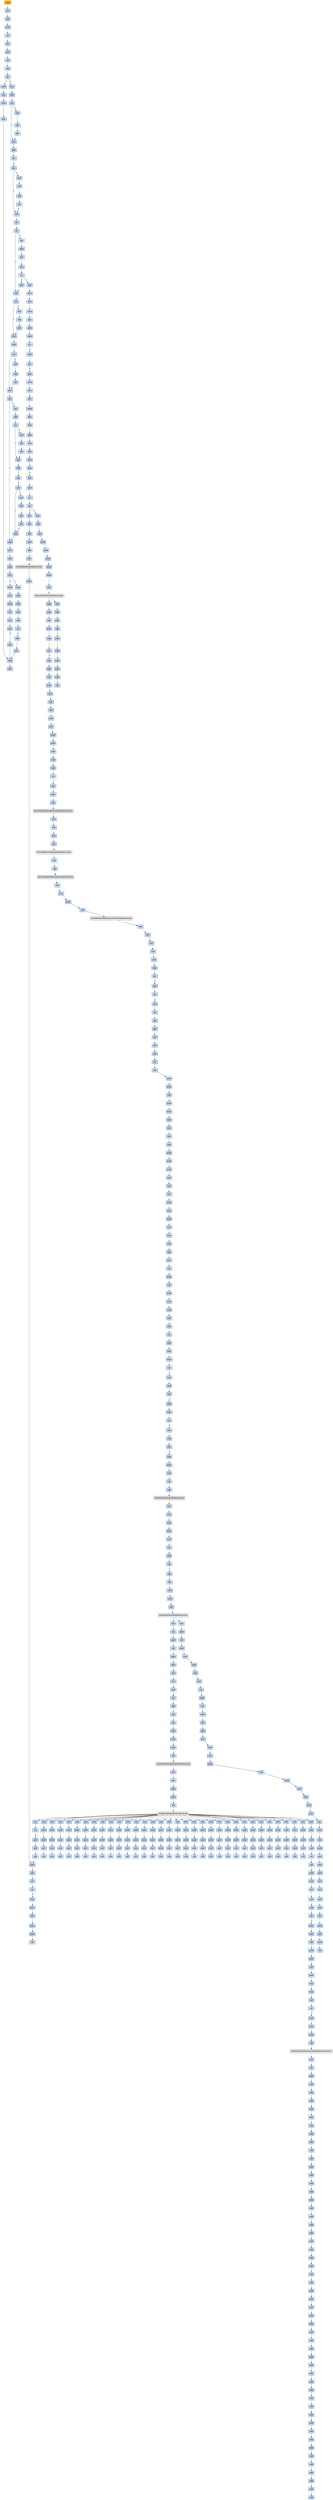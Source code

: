 strict digraph G {
	graph [bgcolor=transparent,
		name=G
	];
	node [color=lightsteelblue,
		fillcolor=lightsteelblue,
		shape=rectangle,
		style=filled
	];
	a0x00425130pusha_	[color=lightgrey,
		fillcolor=orange,
		label=pusha];
	a0x00425131movl_0x418000UINT32_esi	[label=movl];
	a0x00425130pusha_ -> a0x00425131movl_0x418000UINT32_esi	[color="#000000"];
	a0x00425136leal__94208esi__edi	[label=leal];
	a0x00425131movl_0x418000UINT32_esi -> a0x00425136leal__94208esi__edi	[color="#000000"];
	a0x0042513cpushl_edi	[label=pushl];
	a0x00425136leal__94208esi__edi -> a0x0042513cpushl_edi	[color="#000000"];
	a0x0042513dorl_0xffffffffUINT8_ebp	[label=orl];
	a0x0042513cpushl_edi -> a0x0042513dorl_0xffffffffUINT8_ebp	[color="#000000"];
	a0x00425140jmp_0x00425152	[label=jmp];
	a0x0042513dorl_0xffffffffUINT8_ebp -> a0x00425140jmp_0x00425152	[color="#000000"];
	a0x00425152movl_esi__ebx	[label=movl];
	a0x00425140jmp_0x00425152 -> a0x00425152movl_esi__ebx	[color="#000000"];
	a0x00425154subl_0xfffffffcUINT8_esi	[label=subl];
	a0x00425152movl_esi__ebx -> a0x00425154subl_0xfffffffcUINT8_esi	[color="#000000"];
	a0x00425157adcl_ebx_ebx	[label=adcl];
	a0x00425154subl_0xfffffffcUINT8_esi -> a0x00425157adcl_ebx_ebx	[color="#000000"];
	a0x00425159jb_0x00425148	[label=jb];
	a0x00425157adcl_ebx_ebx -> a0x00425159jb_0x00425148	[color="#000000"];
	a0x00425148movb_esi__al	[label=movb];
	a0x00425159jb_0x00425148 -> a0x00425148movb_esi__al	[color="#000000",
		label=T];
	a0x0042515bmovl_0x1UINT32_eax	[label=movl];
	a0x00425159jb_0x00425148 -> a0x0042515bmovl_0x1UINT32_eax	[color="#000000",
		label=F];
	a0x0042514aincl_esi	[label=incl];
	a0x00425148movb_esi__al -> a0x0042514aincl_esi	[color="#000000"];
	a0x0042514bmovb_al_edi_	[label=movb];
	a0x0042514aincl_esi -> a0x0042514bmovb_al_edi_	[color="#000000"];
	a0x0042514dincl_edi	[label=incl];
	a0x0042514bmovb_al_edi_ -> a0x0042514dincl_edi	[color="#000000"];
	a0x0042514eaddl_ebx_ebx	[label=addl];
	a0x0042514dincl_edi -> a0x0042514eaddl_ebx_ebx	[color="#000000"];
	a0x00425150jne_0x00425159	[label=jne];
	a0x0042514eaddl_ebx_ebx -> a0x00425150jne_0x00425159	[color="#000000"];
	a0x00425160addl_ebx_ebx	[label=addl];
	a0x0042515bmovl_0x1UINT32_eax -> a0x00425160addl_ebx_ebx	[color="#000000"];
	a0x00425162jne_0x0042516b	[label=jne];
	a0x00425160addl_ebx_ebx -> a0x00425162jne_0x0042516b	[color="#000000"];
	a0x0042516badcl_eax_eax	[label=adcl];
	a0x00425162jne_0x0042516b -> a0x0042516badcl_eax_eax	[color="#000000",
		label=T];
	a0x00425164movl_esi__ebx	[label=movl];
	a0x00425162jne_0x0042516b -> a0x00425164movl_esi__ebx	[color="#000000",
		label=F];
	a0x0042516daddl_ebx_ebx	[label=addl];
	a0x0042516badcl_eax_eax -> a0x0042516daddl_ebx_ebx	[color="#000000"];
	a0x0042516fjae_0x00425160	[label=jae];
	a0x0042516daddl_ebx_ebx -> a0x0042516fjae_0x00425160	[color="#000000"];
	a0x00425171jne_0x0042517c	[label=jne];
	a0x0042516fjae_0x00425160 -> a0x00425171jne_0x0042517c	[color="#000000",
		label=F];
	a0x0042517cxorl_ecx_ecx	[label=xorl];
	a0x00425171jne_0x0042517c -> a0x0042517cxorl_ecx_ecx	[color="#000000",
		label=T];
	a0x00425173movl_esi__ebx	[label=movl];
	a0x00425171jne_0x0042517c -> a0x00425173movl_esi__ebx	[color="#000000",
		label=F];
	a0x0042517esubl_0x3UINT8_eax	[label=subl];
	a0x0042517cxorl_ecx_ecx -> a0x0042517esubl_0x3UINT8_eax	[color="#000000"];
	a0x00425181jb_0x00425190	[label=jb];
	a0x0042517esubl_0x3UINT8_eax -> a0x00425181jb_0x00425190	[color="#000000"];
	a0x00425190addl_ebx_ebx	[label=addl];
	a0x00425181jb_0x00425190 -> a0x00425190addl_ebx_ebx	[color="#000000",
		label=T];
	a0x00425183shll_0x8UINT8_eax	[label=shll];
	a0x00425181jb_0x00425190 -> a0x00425183shll_0x8UINT8_eax	[color="#000000",
		label=F];
	a0x00425192jne_0x0042519b	[label=jne];
	a0x00425190addl_ebx_ebx -> a0x00425192jne_0x0042519b	[color="#000000"];
	a0x0042519badcl_ecx_ecx	[label=adcl];
	a0x00425192jne_0x0042519b -> a0x0042519badcl_ecx_ecx	[color="#000000",
		label=T];
	a0x00425194movl_esi__ebx	[label=movl];
	a0x00425192jne_0x0042519b -> a0x00425194movl_esi__ebx	[color="#000000",
		label=F];
	a0x0042519daddl_ebx_ebx	[label=addl];
	a0x0042519badcl_ecx_ecx -> a0x0042519daddl_ebx_ebx	[color="#000000"];
	a0x0042519fjne_0x004251a8	[label=jne];
	a0x0042519daddl_ebx_ebx -> a0x0042519fjne_0x004251a8	[color="#000000"];
	a0x004251a8adcl_ecx_ecx	[label=adcl];
	a0x0042519fjne_0x004251a8 -> a0x004251a8adcl_ecx_ecx	[color="#000000",
		label=T];
	a0x004251a1movl_esi__ebx	[label=movl];
	a0x0042519fjne_0x004251a8 -> a0x004251a1movl_esi__ebx	[color="#000000",
		label=F];
	a0x004251aajne_0x004251cc	[label=jne];
	a0x004251a8adcl_ecx_ecx -> a0x004251aajne_0x004251cc	[color="#000000"];
	a0x004251cccmpl_0xfffff300UINT32_ebp	[label=cmpl];
	a0x004251aajne_0x004251cc -> a0x004251cccmpl_0xfffff300UINT32_ebp	[color="#000000",
		label=T];
	a0x004251acincl_ecx	[label=incl];
	a0x004251aajne_0x004251cc -> a0x004251acincl_ecx	[color="#000000",
		label=F];
	a0x004251d2adcl_0x1UINT8_ecx	[label=adcl];
	a0x004251cccmpl_0xfffff300UINT32_ebp -> a0x004251d2adcl_0x1UINT8_ecx	[color="#000000"];
	a0x004251d5leal_ediebp__edx	[label=leal];
	a0x004251d2adcl_0x1UINT8_ecx -> a0x004251d5leal_ediebp__edx	[color="#000000"];
	a0x004251d8cmpl_0xfffffffcUINT8_ebp	[label=cmpl];
	a0x004251d5leal_ediebp__edx -> a0x004251d8cmpl_0xfffffffcUINT8_ebp	[color="#000000"];
	a0x004251dbjbe_0x004251ec	[label=jbe];
	a0x004251d8cmpl_0xfffffffcUINT8_ebp -> a0x004251dbjbe_0x004251ec	[color="#000000"];
	a0x004251ddmovb_edx__al	[label=movb];
	a0x004251dbjbe_0x004251ec -> a0x004251ddmovb_edx__al	[color="#000000",
		label=F];
	a0x004251ecmovl_edx__eax	[label=movl];
	a0x004251dbjbe_0x004251ec -> a0x004251ecmovl_edx__eax	[color="#000000",
		label=T];
	a0x004251dfincl_edx	[label=incl];
	a0x004251ddmovb_edx__al -> a0x004251dfincl_edx	[color="#000000"];
	a0x004251e0movb_al_edi_	[label=movb];
	a0x004251dfincl_edx -> a0x004251e0movb_al_edi_	[color="#000000"];
	a0x004251e2incl_edi	[label=incl];
	a0x004251e0movb_al_edi_ -> a0x004251e2incl_edi	[color="#000000"];
	a0x004251e3decl_ecx	[label=decl];
	a0x004251e2incl_edi -> a0x004251e3decl_ecx	[color="#000000"];
	a0x004251e4jne_0x004251dd	[label=jne];
	a0x004251e3decl_ecx -> a0x004251e4jne_0x004251dd	[color="#000000"];
	a0x004251e6jmp_0x0042514e	[label=jmp];
	a0x004251e4jne_0x004251dd -> a0x004251e6jmp_0x0042514e	[color="#000000",
		label=F];
	a0x004251e6jmp_0x0042514e -> a0x0042514eaddl_ebx_ebx	[color="#000000"];
	a0x00425186movb_esi__al	[label=movb];
	a0x00425183shll_0x8UINT8_eax -> a0x00425186movb_esi__al	[color="#000000"];
	a0x00425188incl_esi	[label=incl];
	a0x00425186movb_esi__al -> a0x00425188incl_esi	[color="#000000"];
	a0x00425189xorl_0xffffffffUINT8_eax	[label=xorl];
	a0x00425188incl_esi -> a0x00425189xorl_0xffffffffUINT8_eax	[color="#000000"];
	a0x0042518cje_0x00425202	[label=je];
	a0x00425189xorl_0xffffffffUINT8_eax -> a0x0042518cje_0x00425202	[color="#000000"];
	a0x0042518emovl_eax_ebp	[label=movl];
	a0x0042518cje_0x00425202 -> a0x0042518emovl_eax_ebp	[color="#000000",
		label=F];
	a0x00425202popl_esi	[label=popl];
	a0x0042518cje_0x00425202 -> a0x00425202popl_esi	[color="#000000",
		label=T];
	a0x0042518emovl_eax_ebp -> a0x00425190addl_ebx_ebx	[color="#000000"];
	a0x004251eeaddl_0x4UINT8_edx	[label=addl];
	a0x004251ecmovl_edx__eax -> a0x004251eeaddl_0x4UINT8_edx	[color="#000000"];
	a0x004251f1movl_eax_edi_	[label=movl];
	a0x004251eeaddl_0x4UINT8_edx -> a0x004251f1movl_eax_edi_	[color="#000000"];
	a0x004251f3addl_0x4UINT8_edi	[label=addl];
	a0x004251f1movl_eax_edi_ -> a0x004251f3addl_0x4UINT8_edi	[color="#000000"];
	a0x004251f6subl_0x4UINT8_ecx	[label=subl];
	a0x004251f3addl_0x4UINT8_edi -> a0x004251f6subl_0x4UINT8_ecx	[color="#000000"];
	a0x004251f9ja_0x004251ec	[label=ja];
	a0x004251f6subl_0x4UINT8_ecx -> a0x004251f9ja_0x004251ec	[color="#000000"];
	a0x004251fbaddl_ecx_edi	[label=addl];
	a0x004251f9ja_0x004251ec -> a0x004251fbaddl_ecx_edi	[color="#000000",
		label=F];
	a0x004251fdjmp_0x0042514e	[label=jmp];
	a0x004251fbaddl_ecx_edi -> a0x004251fdjmp_0x0042514e	[color="#000000"];
	a0x004251fdjmp_0x0042514e -> a0x0042514eaddl_ebx_ebx	[color="#000000"];
	a0x00425166subl_0xfffffffcUINT8_esi	[label=subl];
	a0x00425164movl_esi__ebx -> a0x00425166subl_0xfffffffcUINT8_esi	[color="#000000"];
	a0x00425169adcl_ebx_ebx	[label=adcl];
	a0x00425166subl_0xfffffffcUINT8_esi -> a0x00425169adcl_ebx_ebx	[color="#000000"];
	a0x00425169adcl_ebx_ebx -> a0x0042516badcl_eax_eax	[color="#000000"];
	a0x004251adaddl_ebx_ebx	[label=addl];
	a0x004251acincl_ecx -> a0x004251adaddl_ebx_ebx	[color="#000000"];
	a0x004251afjne_0x004251b8	[label=jne];
	a0x004251adaddl_ebx_ebx -> a0x004251afjne_0x004251b8	[color="#000000"];
	a0x004251b8adcl_ecx_ecx	[label=adcl];
	a0x004251afjne_0x004251b8 -> a0x004251b8adcl_ecx_ecx	[color="#000000",
		label=T];
	a0x004251b1movl_esi__ebx	[label=movl];
	a0x004251afjne_0x004251b8 -> a0x004251b1movl_esi__ebx	[color="#000000",
		label=F];
	a0x004251baaddl_ebx_ebx	[label=addl];
	a0x004251b8adcl_ecx_ecx -> a0x004251baaddl_ebx_ebx	[color="#000000"];
	a0x004251bcjae_0x004251ad	[label=jae];
	a0x004251baaddl_ebx_ebx -> a0x004251bcjae_0x004251ad	[color="#000000"];
	a0x004251bejne_0x004251c9	[label=jne];
	a0x004251bcjae_0x004251ad -> a0x004251bejne_0x004251c9	[color="#000000",
		label=F];
	a0x004251c9addl_0x2UINT8_ecx	[label=addl];
	a0x004251bejne_0x004251c9 -> a0x004251c9addl_0x2UINT8_ecx	[color="#000000",
		label=T];
	a0x004251c0movl_esi__ebx	[label=movl];
	a0x004251bejne_0x004251c9 -> a0x004251c0movl_esi__ebx	[color="#000000",
		label=F];
	a0x004251c9addl_0x2UINT8_ecx -> a0x004251cccmpl_0xfffff300UINT32_ebp	[color="#000000"];
	a0x00425196subl_0xfffffffcUINT8_esi	[label=subl];
	a0x00425194movl_esi__ebx -> a0x00425196subl_0xfffffffcUINT8_esi	[color="#000000"];
	a0x00425199adcl_ebx_ebx	[label=adcl];
	a0x00425196subl_0xfffffffcUINT8_esi -> a0x00425199adcl_ebx_ebx	[color="#000000"];
	a0x00425199adcl_ebx_ebx -> a0x0042519badcl_ecx_ecx	[color="#000000"];
	a0x004251b3subl_0xfffffffcUINT8_esi	[label=subl];
	a0x004251b1movl_esi__ebx -> a0x004251b3subl_0xfffffffcUINT8_esi	[color="#000000"];
	a0x004251b6adcl_ebx_ebx	[label=adcl];
	a0x004251b3subl_0xfffffffcUINT8_esi -> a0x004251b6adcl_ebx_ebx	[color="#000000"];
	a0x004251b6adcl_ebx_ebx -> a0x004251b8adcl_ecx_ecx	[color="#000000"];
	a0x004251c2subl_0xfffffffcUINT8_esi	[label=subl];
	a0x004251c0movl_esi__ebx -> a0x004251c2subl_0xfffffffcUINT8_esi	[color="#000000"];
	a0x004251c5adcl_ebx_ebx	[label=adcl];
	a0x004251c2subl_0xfffffffcUINT8_esi -> a0x004251c5adcl_ebx_ebx	[color="#000000"];
	a0x004251c7jae_0x004251ad	[label=jae];
	a0x004251c5adcl_ebx_ebx -> a0x004251c7jae_0x004251ad	[color="#000000"];
	a0x004251c7jae_0x004251ad -> a0x004251c9addl_0x2UINT8_ecx	[color="#000000",
		label=F];
	a0x004251a3subl_0xfffffffcUINT8_esi	[label=subl];
	a0x004251a1movl_esi__ebx -> a0x004251a3subl_0xfffffffcUINT8_esi	[color="#000000"];
	a0x004251a6adcl_ebx_ebx	[label=adcl];
	a0x004251a3subl_0xfffffffcUINT8_esi -> a0x004251a6adcl_ebx_ebx	[color="#000000"];
	a0x004251a6adcl_ebx_ebx -> a0x004251a8adcl_ecx_ecx	[color="#000000"];
	a0x00425175subl_0xfffffffcUINT8_esi	[label=subl];
	a0x00425173movl_esi__ebx -> a0x00425175subl_0xfffffffcUINT8_esi	[color="#000000"];
	a0x00425178adcl_ebx_ebx	[label=adcl];
	a0x00425175subl_0xfffffffcUINT8_esi -> a0x00425178adcl_ebx_ebx	[color="#000000"];
	a0x0042517ajae_0x00425160	[label=jae];
	a0x00425178adcl_ebx_ebx -> a0x0042517ajae_0x00425160	[color="#000000"];
	a0x0042517ajae_0x00425160 -> a0x0042517cxorl_ecx_ecx	[color="#000000",
		label=F];
	a0x00425203movl_esi_edi	[label=movl];
	a0x00425202popl_esi -> a0x00425203movl_esi_edi	[color="#000000"];
	a0x00425205movl_0x5e3UINT32_ecx	[label=movl];
	a0x00425203movl_esi_edi -> a0x00425205movl_0x5e3UINT32_ecx	[color="#000000"];
	a0x0042520amovb_edi__al	[label=movb];
	a0x00425205movl_0x5e3UINT32_ecx -> a0x0042520amovb_edi__al	[color="#000000"];
	a0x0042520cincl_edi	[label=incl];
	a0x0042520amovb_edi__al -> a0x0042520cincl_edi	[color="#000000"];
	a0x0042520dsubb_0xffffffe8UINT8_al	[label=subb];
	a0x0042520cincl_edi -> a0x0042520dsubb_0xffffffe8UINT8_al	[color="#000000"];
	a0x0042520fcmpb_0x1UINT8_al	[label=cmpb];
	a0x0042520dsubb_0xffffffe8UINT8_al -> a0x0042520fcmpb_0x1UINT8_al	[color="#000000"];
	a0x00425211ja_0x0042520a	[label=ja];
	a0x0042520fcmpb_0x1UINT8_al -> a0x00425211ja_0x0042520a	[color="#000000"];
	a0x00425213cmpb_0x9UINT8_edi_	[label=cmpb];
	a0x00425211ja_0x0042520a -> a0x00425213cmpb_0x9UINT8_edi_	[color="#000000",
		label=F];
	a0x00425216jne_0x0042520a	[label=jne];
	a0x00425213cmpb_0x9UINT8_edi_ -> a0x00425216jne_0x0042520a	[color="#000000"];
	a0x00425218movl_edi__eax	[label=movl];
	a0x00425216jne_0x0042520a -> a0x00425218movl_edi__eax	[color="#000000",
		label=F];
	a0x0042521amovb_0x4edi__bl	[label=movb];
	a0x00425218movl_edi__eax -> a0x0042521amovb_0x4edi__bl	[color="#000000"];
	a0x0042521dshrw_0x8UINT8_ax	[label=shrw];
	a0x0042521amovb_0x4edi__bl -> a0x0042521dshrw_0x8UINT8_ax	[color="#000000"];
	a0x00425221roll_0x10UINT8_eax	[label=roll];
	a0x0042521dshrw_0x8UINT8_ax -> a0x00425221roll_0x10UINT8_eax	[color="#000000"];
	a0x00425224xchgb_al_ah	[label=xchgb];
	a0x00425221roll_0x10UINT8_eax -> a0x00425224xchgb_al_ah	[color="#000000"];
	a0x00425226subl_edi_eax	[label=subl];
	a0x00425224xchgb_al_ah -> a0x00425226subl_edi_eax	[color="#000000"];
	a0x00425228subb_0xffffffe8UINT8_bl	[label=subb];
	a0x00425226subl_edi_eax -> a0x00425228subb_0xffffffe8UINT8_bl	[color="#000000"];
	a0x0042522baddl_esi_eax	[label=addl];
	a0x00425228subb_0xffffffe8UINT8_bl -> a0x0042522baddl_esi_eax	[color="#000000"];
	a0x0042522dmovl_eax_edi_	[label=movl];
	a0x0042522baddl_esi_eax -> a0x0042522dmovl_eax_edi_	[color="#000000"];
	a0x0042522faddl_0x5UINT8_edi	[label=addl];
	a0x0042522dmovl_eax_edi_ -> a0x0042522faddl_0x5UINT8_edi	[color="#000000"];
	a0x00425232movb_bl_al	[label=movb];
	a0x0042522faddl_0x5UINT8_edi -> a0x00425232movb_bl_al	[color="#000000"];
	a0x00425234loop_0x0042520f	[label=loop];
	a0x00425232movb_bl_al -> a0x00425234loop_0x0042520f	[color="#000000"];
	a0x00425236leal_0x23000esi__edi	[label=leal];
	a0x00425234loop_0x0042520f -> a0x00425236leal_0x23000esi__edi	[color="#000000",
		label=F];
	a0x0042523cmovl_edi__eax	[label=movl];
	a0x00425236leal_0x23000esi__edi -> a0x0042523cmovl_edi__eax	[color="#000000"];
	a0x0042523eorl_eax_eax	[label=orl];
	a0x0042523cmovl_edi__eax -> a0x0042523eorl_eax_eax	[color="#000000"];
	a0x00425240je_0x0042527e	[label=je];
	a0x0042523eorl_eax_eax -> a0x00425240je_0x0042527e	[color="#000000"];
	a0x00425242movl_0x4edi__ebx	[label=movl];
	a0x00425240je_0x0042527e -> a0x00425242movl_0x4edi__ebx	[color="#000000",
		label=F];
	a0x0042527emovl_0x255f0esi__ebp	[label=movl];
	a0x00425240je_0x0042527e -> a0x0042527emovl_0x255f0esi__ebp	[color="#000000",
		label=T];
	a0x00425245leal_0x25540eaxesi__eax	[label=leal];
	a0x00425242movl_0x4edi__ebx -> a0x00425245leal_0x25540eaxesi__eax	[color="#000000"];
	a0x0042524caddl_esi_ebx	[label=addl];
	a0x00425245leal_0x25540eaxesi__eax -> a0x0042524caddl_esi_ebx	[color="#000000"];
	a0x0042524epushl_eax	[label=pushl];
	a0x0042524caddl_esi_ebx -> a0x0042524epushl_eax	[color="#000000"];
	a0x0042524faddl_0x8UINT8_edi	[label=addl];
	a0x0042524epushl_eax -> a0x0042524faddl_0x8UINT8_edi	[color="#000000"];
	a0x00425252call_0x255e4esi_	[label=call];
	a0x0042524faddl_0x8UINT8_edi -> a0x00425252call_0x255e4esi_	[color="#000000"];
	LOADLIBRARYA_KERNEL32_DLL	[color=lightgrey,
		fillcolor=lightgrey,
		label="LOADLIBRARYA-KERNEL32-DLL"];
	a0x00425252call_0x255e4esi_ -> LOADLIBRARYA_KERNEL32_DLL	[color="#000000"];
	a0x00425258xchgl_eax_ebp	[label=xchgl];
	LOADLIBRARYA_KERNEL32_DLL -> a0x00425258xchgl_eax_ebp	[color="#000000"];
	a0x00425259movb_edi__al	[label=movb];
	a0x00425258xchgl_eax_ebp -> a0x00425259movb_edi__al	[color="#000000"];
	a0x0042525bincl_edi	[label=incl];
	a0x00425259movb_edi__al -> a0x0042525bincl_edi	[color="#000000"];
	a0x0042525corb_al_al	[label=orb];
	a0x0042525bincl_edi -> a0x0042525corb_al_al	[color="#000000"];
	a0x0042525eje_0x0042523c	[label=je];
	a0x0042525corb_al_al -> a0x0042525eje_0x0042523c	[color="#000000"];
	a0x00425260movl_edi_ecx	[label=movl];
	a0x0042525eje_0x0042523c -> a0x00425260movl_edi_ecx	[color="#000000",
		label=F];
	a0x00425262pushl_edi	[label=pushl];
	a0x00425260movl_edi_ecx -> a0x00425262pushl_edi	[color="#000000"];
	a0x00425263decl_eax	[label=decl];
	a0x00425262pushl_edi -> a0x00425263decl_eax	[color="#000000"];
	a0x00425264repnz_scasb_es_edi__al	[label=repnz];
	a0x00425263decl_eax -> a0x00425264repnz_scasb_es_edi__al	[color="#000000"];
	a0x00425266pushl_ebp	[label=pushl];
	a0x00425264repnz_scasb_es_edi__al -> a0x00425266pushl_ebp	[color="#000000"];
	a0x00425267call_0x255ecesi_	[label=call];
	a0x00425266pushl_ebp -> a0x00425267call_0x255ecesi_	[color="#000000"];
	GETPROCADDRESS_KERNEL32_DLL	[color=lightgrey,
		fillcolor=lightgrey,
		label="GETPROCADDRESS-KERNEL32-DLL"];
	a0x0042526dorl_eax_eax	[label=orl];
	GETPROCADDRESS_KERNEL32_DLL -> a0x0042526dorl_eax_eax	[color="#000000"];
	a0x00407e5fxorl_0x41f3a8_eax	[label=xorl];
	GETPROCADDRESS_KERNEL32_DLL -> a0x00407e5fxorl_0x41f3a8_eax	[color="#000000"];
	a0x00407e72xorl_0x41f3a8_eax	[label=xorl];
	GETPROCADDRESS_KERNEL32_DLL -> a0x00407e72xorl_0x41f3a8_eax	[color="#000000"];
	a0x00407e85xorl_0x41f3a8_eax	[label=xorl];
	GETPROCADDRESS_KERNEL32_DLL -> a0x00407e85xorl_0x41f3a8_eax	[color="#000000"];
	a0x00407e98xorl_0x41f3a8_eax	[label=xorl];
	GETPROCADDRESS_KERNEL32_DLL -> a0x00407e98xorl_0x41f3a8_eax	[color="#000000"];
	a0x00407eabxorl_0x41f3a8_eax	[label=xorl];
	GETPROCADDRESS_KERNEL32_DLL -> a0x00407eabxorl_0x41f3a8_eax	[color="#000000"];
	a0x00407ebexorl_0x41f3a8_eax	[label=xorl];
	GETPROCADDRESS_KERNEL32_DLL -> a0x00407ebexorl_0x41f3a8_eax	[color="#000000"];
	a0x00407ed1xorl_0x41f3a8_eax	[label=xorl];
	GETPROCADDRESS_KERNEL32_DLL -> a0x00407ed1xorl_0x41f3a8_eax	[color="#000000"];
	a0x00407ee4xorl_0x41f3a8_eax	[label=xorl];
	GETPROCADDRESS_KERNEL32_DLL -> a0x00407ee4xorl_0x41f3a8_eax	[color="#000000"];
	a0x00407ef7xorl_0x41f3a8_eax	[label=xorl];
	GETPROCADDRESS_KERNEL32_DLL -> a0x00407ef7xorl_0x41f3a8_eax	[color="#000000"];
	a0x00407f0axorl_0x41f3a8_eax	[label=xorl];
	GETPROCADDRESS_KERNEL32_DLL -> a0x00407f0axorl_0x41f3a8_eax	[color="#000000"];
	a0x00407f1dxorl_0x41f3a8_eax	[label=xorl];
	GETPROCADDRESS_KERNEL32_DLL -> a0x00407f1dxorl_0x41f3a8_eax	[color="#000000"];
	a0x00407f30xorl_0x41f3a8_eax	[label=xorl];
	GETPROCADDRESS_KERNEL32_DLL -> a0x00407f30xorl_0x41f3a8_eax	[color="#000000"];
	a0x00407f43xorl_0x41f3a8_eax	[label=xorl];
	GETPROCADDRESS_KERNEL32_DLL -> a0x00407f43xorl_0x41f3a8_eax	[color="#000000"];
	a0x00407f56xorl_0x41f3a8_eax	[label=xorl];
	GETPROCADDRESS_KERNEL32_DLL -> a0x00407f56xorl_0x41f3a8_eax	[color="#000000"];
	a0x00407f69xorl_0x41f3a8_eax	[label=xorl];
	GETPROCADDRESS_KERNEL32_DLL -> a0x00407f69xorl_0x41f3a8_eax	[color="#000000"];
	a0x00407f7cxorl_0x41f3a8_eax	[label=xorl];
	GETPROCADDRESS_KERNEL32_DLL -> a0x00407f7cxorl_0x41f3a8_eax	[color="#000000"];
	a0x00407f8fxorl_0x41f3a8_eax	[label=xorl];
	GETPROCADDRESS_KERNEL32_DLL -> a0x00407f8fxorl_0x41f3a8_eax	[color="#000000"];
	a0x00407fa2xorl_0x41f3a8_eax	[label=xorl];
	GETPROCADDRESS_KERNEL32_DLL -> a0x00407fa2xorl_0x41f3a8_eax	[color="#000000"];
	a0x00407fb5xorl_0x41f3a8_eax	[label=xorl];
	GETPROCADDRESS_KERNEL32_DLL -> a0x00407fb5xorl_0x41f3a8_eax	[color="#000000"];
	a0x00407fc8xorl_0x41f3a8_eax	[label=xorl];
	GETPROCADDRESS_KERNEL32_DLL -> a0x00407fc8xorl_0x41f3a8_eax	[color="#000000"];
	a0x00407fdbxorl_0x41f3a8_eax	[label=xorl];
	GETPROCADDRESS_KERNEL32_DLL -> a0x00407fdbxorl_0x41f3a8_eax	[color="#000000"];
	a0x00407feexorl_0x41f3a8_eax	[label=xorl];
	GETPROCADDRESS_KERNEL32_DLL -> a0x00407feexorl_0x41f3a8_eax	[color="#000000"];
	a0x00408001xorl_0x41f3a8_eax	[label=xorl];
	GETPROCADDRESS_KERNEL32_DLL -> a0x00408001xorl_0x41f3a8_eax	[color="#000000"];
	a0x00408014xorl_0x41f3a8_eax	[label=xorl];
	GETPROCADDRESS_KERNEL32_DLL -> a0x00408014xorl_0x41f3a8_eax	[color="#000000"];
	a0x00408027xorl_0x41f3a8_eax	[label=xorl];
	GETPROCADDRESS_KERNEL32_DLL -> a0x00408027xorl_0x41f3a8_eax	[color="#000000"];
	a0x0040803axorl_0x41f3a8_eax	[label=xorl];
	GETPROCADDRESS_KERNEL32_DLL -> a0x0040803axorl_0x41f3a8_eax	[color="#000000"];
	a0x0040804dxorl_0x41f3a8_eax	[label=xorl];
	GETPROCADDRESS_KERNEL32_DLL -> a0x0040804dxorl_0x41f3a8_eax	[color="#000000"];
	a0x00408060xorl_0x41f3a8_eax	[label=xorl];
	GETPROCADDRESS_KERNEL32_DLL -> a0x00408060xorl_0x41f3a8_eax	[color="#000000"];
	a0x00408073xorl_0x41f3a8_eax	[label=xorl];
	GETPROCADDRESS_KERNEL32_DLL -> a0x00408073xorl_0x41f3a8_eax	[color="#000000"];
	a0x00408086xorl_0x41f3a8_eax	[label=xorl];
	GETPROCADDRESS_KERNEL32_DLL -> a0x00408086xorl_0x41f3a8_eax	[color="#000000"];
	a0x00408099xorl_0x41f3a8_eax	[label=xorl];
	GETPROCADDRESS_KERNEL32_DLL -> a0x00408099xorl_0x41f3a8_eax	[color="#000000"];
	a0x004080acxorl_0x41f3a8_eax	[label=xorl];
	GETPROCADDRESS_KERNEL32_DLL -> a0x004080acxorl_0x41f3a8_eax	[color="#000000"];
	a0x004080bfxorl_0x41f3a8_eax	[label=xorl];
	GETPROCADDRESS_KERNEL32_DLL -> a0x004080bfxorl_0x41f3a8_eax	[color="#000000"];
	a0x0042526fje_0x00425278	[label=je];
	a0x0042526dorl_eax_eax -> a0x0042526fje_0x00425278	[color="#000000"];
	a0x00425271movl_eax_ebx_	[label=movl];
	a0x0042526fje_0x00425278 -> a0x00425271movl_eax_ebx_	[color="#000000",
		label=F];
	a0x00425273addl_0x4UINT8_ebx	[label=addl];
	a0x00425271movl_eax_ebx_ -> a0x00425273addl_0x4UINT8_ebx	[color="#000000"];
	a0x00425276jmp_0x00425259	[label=jmp];
	a0x00425273addl_0x4UINT8_ebx -> a0x00425276jmp_0x00425259	[color="#000000"];
	a0x00425276jmp_0x00425259 -> a0x00425259movb_edi__al	[color="#000000"];
	a0x00425284leal__4096esi__edi	[label=leal];
	a0x0042527emovl_0x255f0esi__ebp -> a0x00425284leal__4096esi__edi	[color="#000000"];
	a0x0042528amovl_0x1000UINT32_ebx	[label=movl];
	a0x00425284leal__4096esi__edi -> a0x0042528amovl_0x1000UINT32_ebx	[color="#000000"];
	a0x0042528fpushl_eax	[label=pushl];
	a0x0042528amovl_0x1000UINT32_ebx -> a0x0042528fpushl_eax	[color="#000000"];
	a0x00425290pushl_esp	[label=pushl];
	a0x0042528fpushl_eax -> a0x00425290pushl_esp	[color="#000000"];
	a0x00425291pushl_0x4UINT8	[label=pushl];
	a0x00425290pushl_esp -> a0x00425291pushl_0x4UINT8	[color="#000000"];
	a0x00425293pushl_ebx	[label=pushl];
	a0x00425291pushl_0x4UINT8 -> a0x00425293pushl_ebx	[color="#000000"];
	a0x00425294pushl_edi	[label=pushl];
	a0x00425293pushl_ebx -> a0x00425294pushl_edi	[color="#000000"];
	a0x00425295call_ebp	[label=call];
	a0x00425294pushl_edi -> a0x00425295call_ebp	[color="#000000"];
	VIRTUALPROTECT_KERNEL32_DLL	[color=lightgrey,
		fillcolor=lightgrey,
		label="VIRTUALPROTECT-KERNEL32-DLL"];
	a0x00425295call_ebp -> VIRTUALPROTECT_KERNEL32_DLL	[color="#000000"];
	a0x00425297leal_0x20fedi__eax	[label=leal];
	VIRTUALPROTECT_KERNEL32_DLL -> a0x00425297leal_0x20fedi__eax	[color="#000000"];
	a0x004252acpopl_eax	[label=popl];
	VIRTUALPROTECT_KERNEL32_DLL -> a0x004252acpopl_eax	[color="#000000"];
	a0x0042529dandb_0x7fUINT8_eax_	[label=andb];
	a0x00425297leal_0x20fedi__eax -> a0x0042529dandb_0x7fUINT8_eax_	[color="#000000"];
	a0x004252a0andb_0x7fUINT8_0x28eax_	[label=andb];
	a0x0042529dandb_0x7fUINT8_eax_ -> a0x004252a0andb_0x7fUINT8_0x28eax_	[color="#000000"];
	a0x004252a4popl_eax	[label=popl];
	a0x004252a0andb_0x7fUINT8_0x28eax_ -> a0x004252a4popl_eax	[color="#000000"];
	a0x004252a5pushl_eax	[label=pushl];
	a0x004252a4popl_eax -> a0x004252a5pushl_eax	[color="#000000"];
	a0x004252a6pushl_esp	[label=pushl];
	a0x004252a5pushl_eax -> a0x004252a6pushl_esp	[color="#000000"];
	a0x004252a7pushl_eax	[label=pushl];
	a0x004252a6pushl_esp -> a0x004252a7pushl_eax	[color="#000000"];
	a0x004252a8pushl_ebx	[label=pushl];
	a0x004252a7pushl_eax -> a0x004252a8pushl_ebx	[color="#000000"];
	a0x004252a9pushl_edi	[label=pushl];
	a0x004252a8pushl_ebx -> a0x004252a9pushl_edi	[color="#000000"];
	a0x004252aacall_ebp	[label=call];
	a0x004252a9pushl_edi -> a0x004252aacall_ebp	[color="#000000"];
	a0x004252adpopa_	[label=popa];
	a0x004252acpopl_eax -> a0x004252adpopa_	[color="#000000"];
	a0x004252aeleal__128esp__eax	[label=leal];
	a0x004252adpopa_ -> a0x004252aeleal__128esp__eax	[color="#000000"];
	a0x004252b2pushl_0x0UINT8	[label=pushl];
	a0x004252aeleal__128esp__eax -> a0x004252b2pushl_0x0UINT8	[color="#000000"];
	a0x004252b4cmpl_eax_esp	[label=cmpl];
	a0x004252b2pushl_0x0UINT8 -> a0x004252b4cmpl_eax_esp	[color="#000000"];
	a0x004252b6jne_0x004252b2	[label=jne];
	a0x004252b4cmpl_eax_esp -> a0x004252b6jne_0x004252b2	[color="#000000"];
	a0x004252b8subl_0xffffff80UINT8_esp	[label=subl];
	a0x004252b6jne_0x004252b2 -> a0x004252b8subl_0xffffff80UINT8_esp	[color="#000000",
		label=F];
	a0x004252bbjmp_0x0040570c	[label=jmp];
	a0x004252b8subl_0xffffff80UINT8_esp -> a0x004252bbjmp_0x0040570c	[color="#000000"];
	a0x0040570ccall_0x40b2c6	[label=call];
	a0x004252bbjmp_0x0040570c -> a0x0040570ccall_0x40b2c6	[color="#000000"];
	a0x0040b2c6pushl_ebp	[label=pushl];
	a0x0040570ccall_0x40b2c6 -> a0x0040b2c6pushl_ebp	[color="#000000"];
	a0x0040b2c7movl_esp_ebp	[label=movl];
	a0x0040b2c6pushl_ebp -> a0x0040b2c7movl_esp_ebp	[color="#000000"];
	a0x0040b2c9subl_0x14UINT8_esp	[label=subl];
	a0x0040b2c7movl_esp_ebp -> a0x0040b2c9subl_0x14UINT8_esp	[color="#000000"];
	a0x0040b2ccandl_0x0UINT8__12ebp_	[label=andl];
	a0x0040b2c9subl_0x14UINT8_esp -> a0x0040b2ccandl_0x0UINT8__12ebp_	[color="#000000"];
	a0x0040b2d0andl_0x0UINT8__8ebp_	[label=andl];
	a0x0040b2ccandl_0x0UINT8__12ebp_ -> a0x0040b2d0andl_0x0UINT8__8ebp_	[color="#000000"];
	a0x0040b2d4movl_0x41f3a8_eax	[label=movl];
	a0x0040b2d0andl_0x0UINT8__8ebp_ -> a0x0040b2d4movl_0x41f3a8_eax	[color="#000000"];
	a0x0040b2d9pushl_esi	[label=pushl];
	a0x0040b2d4movl_0x41f3a8_eax -> a0x0040b2d9pushl_esi	[color="#000000"];
	a0x0040b2dapushl_edi	[label=pushl];
	a0x0040b2d9pushl_esi -> a0x0040b2dapushl_edi	[color="#000000"];
	a0x0040b2dbmovl_0xbb40e64eUINT32_edi	[label=movl];
	a0x0040b2dapushl_edi -> a0x0040b2dbmovl_0xbb40e64eUINT32_edi	[color="#000000"];
	a0x0040b2e0movl_0xffff0000UINT32_esi	[label=movl];
	a0x0040b2dbmovl_0xbb40e64eUINT32_edi -> a0x0040b2e0movl_0xffff0000UINT32_esi	[color="#000000"];
	a0x0040b2e5cmpl_edi_eax	[label=cmpl];
	a0x0040b2e0movl_0xffff0000UINT32_esi -> a0x0040b2e5cmpl_edi_eax	[color="#000000"];
	a0x0040b2e7je_0x40b2f6	[label=je];
	a0x0040b2e5cmpl_edi_eax -> a0x0040b2e7je_0x40b2f6	[color="#000000"];
	a0x0040b2f6leal__12ebp__eax	[label=leal];
	a0x0040b2e7je_0x40b2f6 -> a0x0040b2f6leal__12ebp__eax	[color="#000000",
		label=T];
	a0x0040b2f9pushl_eax	[label=pushl];
	a0x0040b2f6leal__12ebp__eax -> a0x0040b2f9pushl_eax	[color="#000000"];
	a0x0040b2facall_0x412180	[label=call];
	a0x0040b2f9pushl_eax -> a0x0040b2facall_0x412180	[color="#000000"];
	GETSYSTEMTIMEASFILETIME_KERNEL32_DLL	[color=lightgrey,
		fillcolor=lightgrey,
		label="GETSYSTEMTIMEASFILETIME-KERNEL32-DLL"];
	a0x0040b2facall_0x412180 -> GETSYSTEMTIMEASFILETIME_KERNEL32_DLL	[color="#000000"];
	a0x0040b300movl__8ebp__eax	[label=movl];
	GETSYSTEMTIMEASFILETIME_KERNEL32_DLL -> a0x0040b300movl__8ebp__eax	[color="#000000"];
	a0x0040b303xorl__12ebp__eax	[label=xorl];
	a0x0040b300movl__8ebp__eax -> a0x0040b303xorl__12ebp__eax	[color="#000000"];
	a0x0040b306movl_eax__4ebp_	[label=movl];
	a0x0040b303xorl__12ebp__eax -> a0x0040b306movl_eax__4ebp_	[color="#000000"];
	a0x0040b309call_0x41216c	[label=call];
	a0x0040b306movl_eax__4ebp_ -> a0x0040b309call_0x41216c	[color="#000000"];
	GETCURRENTTHREADID_KERNEL32_DLL	[color=lightgrey,
		fillcolor=lightgrey,
		label="GETCURRENTTHREADID-KERNEL32-DLL"];
	a0x0040b309call_0x41216c -> GETCURRENTTHREADID_KERNEL32_DLL	[color="#000000"];
	a0x0040b30fxorl_eax__4ebp_	[label=xorl];
	GETCURRENTTHREADID_KERNEL32_DLL -> a0x0040b30fxorl_eax__4ebp_	[color="#000000"];
	a0x0040b312call_0x41217c	[label=call];
	a0x0040b30fxorl_eax__4ebp_ -> a0x0040b312call_0x41217c	[color="#000000"];
	GETCURRENTPROCESSID_KERNEL32_DLL	[color=lightgrey,
		fillcolor=lightgrey,
		label="GETCURRENTPROCESSID-KERNEL32-DLL"];
	a0x0040b312call_0x41217c -> GETCURRENTPROCESSID_KERNEL32_DLL	[color="#000000"];
	a0x0040b318xorl_eax__4ebp_	[label=xorl];
	GETCURRENTPROCESSID_KERNEL32_DLL -> a0x0040b318xorl_eax__4ebp_	[color="#000000"];
	a0x0040b31bleal__20ebp__eax	[label=leal];
	a0x0040b318xorl_eax__4ebp_ -> a0x0040b31bleal__20ebp__eax	[color="#000000"];
	a0x0040b31epushl_eax	[label=pushl];
	a0x0040b31bleal__20ebp__eax -> a0x0040b31epushl_eax	[color="#000000"];
	a0x0040b31fcall_0x412178	[label=call];
	a0x0040b31epushl_eax -> a0x0040b31fcall_0x412178	[color="#000000"];
	QUERYPERFORMANCECOUNTER_KERNEL32_DLL	[color=lightgrey,
		fillcolor=lightgrey,
		label="QUERYPERFORMANCECOUNTER-KERNEL32-DLL"];
	a0x0040b31fcall_0x412178 -> QUERYPERFORMANCECOUNTER_KERNEL32_DLL	[color="#000000"];
	a0x0040b325movl__16ebp__ecx	[label=movl];
	QUERYPERFORMANCECOUNTER_KERNEL32_DLL -> a0x0040b325movl__16ebp__ecx	[color="#000000"];
	a0x0040b328leal__4ebp__eax	[label=leal];
	a0x0040b325movl__16ebp__ecx -> a0x0040b328leal__4ebp__eax	[color="#000000"];
	a0x0040b32bxorl__20ebp__ecx	[label=xorl];
	a0x0040b328leal__4ebp__eax -> a0x0040b32bxorl__20ebp__ecx	[color="#000000"];
	a0x0040b32exorl__4ebp__ecx	[label=xorl];
	a0x0040b32bxorl__20ebp__ecx -> a0x0040b32exorl__4ebp__ecx	[color="#000000"];
	a0x0040b331xorl_eax_ecx	[label=xorl];
	a0x0040b32exorl__4ebp__ecx -> a0x0040b331xorl_eax_ecx	[color="#000000"];
	a0x0040b333cmpl_edi_ecx	[label=cmpl];
	a0x0040b331xorl_eax_ecx -> a0x0040b333cmpl_edi_ecx	[color="#000000"];
	a0x0040b335jne_0x40b33e	[label=jne];
	a0x0040b333cmpl_edi_ecx -> a0x0040b335jne_0x40b33e	[color="#000000"];
	a0x0040b33etestl_ecx_esi	[label=testl];
	a0x0040b335jne_0x40b33e -> a0x0040b33etestl_ecx_esi	[color="#000000",
		label=T];
	a0x0040b340jne_0x40b34e	[label=jne];
	a0x0040b33etestl_ecx_esi -> a0x0040b340jne_0x40b34e	[color="#000000"];
	a0x0040b34emovl_ecx_0x41f3a8	[label=movl];
	a0x0040b340jne_0x40b34e -> a0x0040b34emovl_ecx_0x41f3a8	[color="#000000",
		label=T];
	a0x0040b354notl_ecx	[label=notl];
	a0x0040b34emovl_ecx_0x41f3a8 -> a0x0040b354notl_ecx	[color="#000000"];
	a0x0040b356movl_ecx_0x41f3ac	[label=movl];
	a0x0040b354notl_ecx -> a0x0040b356movl_ecx_0x41f3ac	[color="#000000"];
	a0x0040b35cpopl_edi	[label=popl];
	a0x0040b356movl_ecx_0x41f3ac -> a0x0040b35cpopl_edi	[color="#000000"];
	a0x0040b35dpopl_esi	[label=popl];
	a0x0040b35cpopl_edi -> a0x0040b35dpopl_esi	[color="#000000"];
	a0x0040b35emovl_ebp_esp	[label=movl];
	a0x0040b35dpopl_esi -> a0x0040b35emovl_ebp_esp	[color="#000000"];
	a0x0040b360popl_ebp	[label=popl];
	a0x0040b35emovl_ebp_esp -> a0x0040b360popl_ebp	[color="#000000"];
	a0x0040b361ret	[label=ret];
	a0x0040b360popl_ebp -> a0x0040b361ret	[color="#000000"];
	a0x00405711jmp_0x405591	[label=jmp];
	a0x0040b361ret -> a0x00405711jmp_0x405591	[color="#000000"];
	a0x00405591pushl_0x14UINT8	[label=pushl];
	a0x00405711jmp_0x405591 -> a0x00405591pushl_0x14UINT8	[color="#000000"];
	a0x00405593pushl_0x41d338UINT32	[label=pushl];
	a0x00405591pushl_0x14UINT8 -> a0x00405593pushl_0x41d338UINT32	[color="#000000"];
	a0x00405598call_0x406450	[label=call];
	a0x00405593pushl_0x41d338UINT32 -> a0x00405598call_0x406450	[color="#000000"];
	a0x00406450pushl_0x4064b0UINT32	[label=pushl];
	a0x00405598call_0x406450 -> a0x00406450pushl_0x4064b0UINT32	[color="#000000"];
	a0x00406455pushl_fs_0	[label=pushl];
	a0x00406450pushl_0x4064b0UINT32 -> a0x00406455pushl_fs_0	[color="#000000"];
	a0x0040645cmovl_0x10esp__eax	[label=movl];
	a0x00406455pushl_fs_0 -> a0x0040645cmovl_0x10esp__eax	[color="#000000"];
	a0x00406460movl_ebp_0x10esp_	[label=movl];
	a0x0040645cmovl_0x10esp__eax -> a0x00406460movl_ebp_0x10esp_	[color="#000000"];
	a0x00406464leal_0x10esp__ebp	[label=leal];
	a0x00406460movl_ebp_0x10esp_ -> a0x00406464leal_0x10esp__ebp	[color="#000000"];
	a0x00406468subl_eax_esp	[label=subl];
	a0x00406464leal_0x10esp__ebp -> a0x00406468subl_eax_esp	[color="#000000"];
	a0x0040646apushl_ebx	[label=pushl];
	a0x00406468subl_eax_esp -> a0x0040646apushl_ebx	[color="#000000"];
	a0x0040646bpushl_esi	[label=pushl];
	a0x0040646apushl_ebx -> a0x0040646bpushl_esi	[color="#000000"];
	a0x0040646cpushl_edi	[label=pushl];
	a0x0040646bpushl_esi -> a0x0040646cpushl_edi	[color="#000000"];
	a0x0040646dmovl_0x41f3a8_eax	[label=movl];
	a0x0040646cpushl_edi -> a0x0040646dmovl_0x41f3a8_eax	[color="#000000"];
	a0x00406472xorl_eax__4ebp_	[label=xorl];
	a0x0040646dmovl_0x41f3a8_eax -> a0x00406472xorl_eax__4ebp_	[color="#000000"];
	a0x00406475xorl_ebp_eax	[label=xorl];
	a0x00406472xorl_eax__4ebp_ -> a0x00406475xorl_ebp_eax	[color="#000000"];
	a0x00406477pushl_eax	[label=pushl];
	a0x00406475xorl_ebp_eax -> a0x00406477pushl_eax	[color="#000000"];
	a0x00406478movl_esp__24ebp_	[label=movl];
	a0x00406477pushl_eax -> a0x00406478movl_esp__24ebp_	[color="#000000"];
	a0x0040647bpushl__8ebp_	[label=pushl];
	a0x00406478movl_esp__24ebp_ -> a0x0040647bpushl__8ebp_	[color="#000000"];
	a0x0040647emovl__4ebp__eax	[label=movl];
	a0x0040647bpushl__8ebp_ -> a0x0040647emovl__4ebp__eax	[color="#000000"];
	a0x00406481movl_0xfffffffeUINT32__4ebp_	[label=movl];
	a0x0040647emovl__4ebp__eax -> a0x00406481movl_0xfffffffeUINT32__4ebp_	[color="#000000"];
	a0x00406488movl_eax__8ebp_	[label=movl];
	a0x00406481movl_0xfffffffeUINT32__4ebp_ -> a0x00406488movl_eax__8ebp_	[color="#000000"];
	a0x0040648bleal__16ebp__eax	[label=leal];
	a0x00406488movl_eax__8ebp_ -> a0x0040648bleal__16ebp__eax	[color="#000000"];
	a0x0040648emovl_eax_fs_0	[label=movl];
	a0x0040648bleal__16ebp__eax -> a0x0040648emovl_eax_fs_0	[color="#000000"];
	a0x00406494ret	[label=ret];
	a0x0040648emovl_eax_fs_0 -> a0x00406494ret	[color="#000000"];
	a0x0040559dpushl_0x1UINT8	[label=pushl];
	a0x00406494ret -> a0x0040559dpushl_0x1UINT8	[color="#000000"];
	a0x0040559fcall_0x40b279	[label=call];
	a0x0040559dpushl_0x1UINT8 -> a0x0040559fcall_0x40b279	[color="#000000"];
	a0x0040b279pushl_ebp	[label=pushl];
	a0x0040559fcall_0x40b279 -> a0x0040b279pushl_ebp	[color="#000000"];
	a0x0040b27amovl_esp_ebp	[label=movl];
	a0x0040b279pushl_ebp -> a0x0040b27amovl_esp_ebp	[color="#000000"];
	a0x0040b27cmovl_0x8ebp__eax	[label=movl];
	a0x0040b27amovl_esp_ebp -> a0x0040b27cmovl_0x8ebp__eax	[color="#000000"];
	a0x0040b27fmovl_eax_0x4207c8	[label=movl];
	a0x0040b27cmovl_0x8ebp__eax -> a0x0040b27fmovl_eax_0x4207c8	[color="#000000"];
	a0x0040b284popl_ebp	[label=popl];
	a0x0040b27fmovl_eax_0x4207c8 -> a0x0040b284popl_ebp	[color="#000000"];
	a0x0040b285ret	[label=ret];
	a0x0040b284popl_ebp -> a0x0040b285ret	[color="#000000"];
	a0x004055a4popl_ecx	[label=popl];
	a0x0040b285ret -> a0x004055a4popl_ecx	[color="#000000"];
	a0x004055a5movl_0x5a4dUINT32_eax	[label=movl];
	a0x004055a4popl_ecx -> a0x004055a5movl_0x5a4dUINT32_eax	[color="#000000"];
	a0x004055aacmpw_ax_0x400000	[label=cmpw];
	a0x004055a5movl_0x5a4dUINT32_eax -> a0x004055aacmpw_ax_0x400000	[color="#000000"];
	a0x004055b1je_0x4055b7	[label=je];
	a0x004055aacmpw_ax_0x400000 -> a0x004055b1je_0x4055b7	[color="#000000"];
	a0x004055b7movl_0x40003c_eax	[label=movl];
	a0x004055b1je_0x4055b7 -> a0x004055b7movl_0x40003c_eax	[color="#000000",
		label=T];
	a0x004055bccmpl_0x4550UINT32_0x400000eax_	[label=cmpl];
	a0x004055b7movl_0x40003c_eax -> a0x004055bccmpl_0x4550UINT32_0x400000eax_	[color="#000000"];
	a0x004055c6jne_0x4055b3	[label=jne];
	a0x004055bccmpl_0x4550UINT32_0x400000eax_ -> a0x004055c6jne_0x4055b3	[color="#000000"];
	a0x004055c8movl_0x10bUINT32_ecx	[label=movl];
	a0x004055c6jne_0x4055b3 -> a0x004055c8movl_0x10bUINT32_ecx	[color="#000000",
		label=F];
	a0x004055cdcmpw_cx_0x400018eax_	[label=cmpw];
	a0x004055c8movl_0x10bUINT32_ecx -> a0x004055cdcmpw_cx_0x400018eax_	[color="#000000"];
	a0x004055d4jne_0x4055b3	[label=jne];
	a0x004055cdcmpw_cx_0x400018eax_ -> a0x004055d4jne_0x4055b3	[color="#000000"];
	a0x004055d6xorl_ebx_ebx	[label=xorl];
	a0x004055d4jne_0x4055b3 -> a0x004055d6xorl_ebx_ebx	[color="#000000",
		label=F];
	a0x004055d8cmpl_0xeUINT8_0x400074eax_	[label=cmpl];
	a0x004055d6xorl_ebx_ebx -> a0x004055d8cmpl_0xeUINT8_0x400074eax_	[color="#000000"];
	a0x004055dfjbe_0x4055ea	[label=jbe];
	a0x004055d8cmpl_0xeUINT8_0x400074eax_ -> a0x004055dfjbe_0x4055ea	[color="#000000"];
	a0x004055e1cmpl_ebx_0x4000e8eax_	[label=cmpl];
	a0x004055dfjbe_0x4055ea -> a0x004055e1cmpl_ebx_0x4000e8eax_	[color="#000000",
		label=F];
	a0x004055e7setne_bl	[label=setne];
	a0x004055e1cmpl_ebx_0x4000e8eax_ -> a0x004055e7setne_bl	[color="#000000"];
	a0x004055eamovl_ebx__28ebp_	[label=movl];
	a0x004055e7setne_bl -> a0x004055eamovl_ebx__28ebp_	[color="#000000"];
	a0x004055edcall_0x4091b0	[label=call];
	a0x004055eamovl_ebx__28ebp_ -> a0x004055edcall_0x4091b0	[color="#000000"];
	a0x004091b0call_0x412170	[label=call];
	a0x004055edcall_0x4091b0 -> a0x004091b0call_0x412170	[color="#000000"];
	GETPROCESSHEAP_KERNEL32_DLL	[color=lightgrey,
		fillcolor=lightgrey,
		label="GETPROCESSHEAP-KERNEL32-DLL"];
	a0x004091b0call_0x412170 -> GETPROCESSHEAP_KERNEL32_DLL	[color="#000000"];
	a0x004091b6xorl_ecx_ecx	[label=xorl];
	GETPROCESSHEAP_KERNEL32_DLL -> a0x004091b6xorl_ecx_ecx	[color="#000000"];
	a0x004091b8movl_eax_0x420e20	[label=movl];
	a0x004091b6xorl_ecx_ecx -> a0x004091b8movl_eax_0x420e20	[color="#000000"];
	a0x004091bdtestl_eax_eax	[label=testl];
	a0x004091b8movl_eax_0x420e20 -> a0x004091bdtestl_eax_eax	[color="#000000"];
	a0x004091bfsetne_cl	[label=setne];
	a0x004091bdtestl_eax_eax -> a0x004091bfsetne_cl	[color="#000000"];
	a0x004091c2movl_ecx_eax	[label=movl];
	a0x004091bfsetne_cl -> a0x004091c2movl_ecx_eax	[color="#000000"];
	a0x004091c4ret	[label=ret];
	a0x004091c2movl_ecx_eax -> a0x004091c4ret	[color="#000000"];
	a0x004055f2testl_eax_eax	[label=testl];
	a0x004091c4ret -> a0x004055f2testl_eax_eax	[color="#000000"];
	a0x004055f4jne_0x4055fe	[label=jne];
	a0x004055f2testl_eax_eax -> a0x004055f4jne_0x4055fe	[color="#000000"];
	a0x004055fecall_0x409098	[label=call];
	a0x004055f4jne_0x4055fe -> a0x004055fecall_0x409098	[color="#000000",
		label=T];
	a0x00409098call_0x403f8a	[label=call];
	a0x004055fecall_0x409098 -> a0x00409098call_0x403f8a	[color="#000000"];
	a0x00403f8apushl_esi	[label=pushl];
	a0x00409098call_0x403f8a -> a0x00403f8apushl_esi	[color="#000000"];
	a0x00403f8bpushl_0x0UINT8	[label=pushl];
	a0x00403f8apushl_esi -> a0x00403f8bpushl_0x0UINT8	[color="#000000"];
	a0x00403f8dcall_0x4120ec	[label=call];
	a0x00403f8bpushl_0x0UINT8 -> a0x00403f8dcall_0x4120ec	[color="#000000"];
	ENCODEPOINTER_KERNEL32_DLL	[color=lightgrey,
		fillcolor=lightgrey,
		label="ENCODEPOINTER-KERNEL32-DLL"];
	a0x00403f8dcall_0x4120ec -> ENCODEPOINTER_KERNEL32_DLL	[color="#000000"];
	a0x00403f93movl_eax_esi	[label=movl];
	ENCODEPOINTER_KERNEL32_DLL -> a0x00403f93movl_eax_esi	[color="#000000"];
	a0x0040961fmovl_eax_0x421148	[label=movl];
	ENCODEPOINTER_KERNEL32_DLL -> a0x0040961fmovl_eax_0x421148	[color="#000000"];
	a0x00403f95pushl_esi	[label=pushl];
	a0x00403f93movl_eax_esi -> a0x00403f95pushl_esi	[color="#000000"];
	a0x00403f96call_0x4091a3	[label=call];
	a0x00403f95pushl_esi -> a0x00403f96call_0x4091a3	[color="#000000"];
	a0x004091a3pushl_ebp	[label=pushl];
	a0x00403f96call_0x4091a3 -> a0x004091a3pushl_ebp	[color="#000000"];
	a0x004091a4movl_esp_ebp	[label=movl];
	a0x004091a3pushl_ebp -> a0x004091a4movl_esp_ebp	[color="#000000"];
	a0x004091a6movl_0x8ebp__eax	[label=movl];
	a0x004091a4movl_esp_ebp -> a0x004091a6movl_0x8ebp__eax	[color="#000000"];
	a0x004091a9movl_eax_0x420e18	[label=movl];
	a0x004091a6movl_0x8ebp__eax -> a0x004091a9movl_eax_0x420e18	[color="#000000"];
	a0x004091aepopl_ebp	[label=popl];
	a0x004091a9movl_eax_0x420e18 -> a0x004091aepopl_ebp	[color="#000000"];
	a0x004091afret	[label=ret];
	a0x004091aepopl_ebp -> a0x004091afret	[color="#000000"];
	a0x00403f9bpushl_esi	[label=pushl];
	a0x004091afret -> a0x00403f9bpushl_esi	[color="#000000"];
	a0x00403f9ccall_0x406769	[label=call];
	a0x00403f9bpushl_esi -> a0x00403f9ccall_0x406769	[color="#000000"];
	a0x00406769pushl_ebp	[label=pushl];
	a0x00403f9ccall_0x406769 -> a0x00406769pushl_ebp	[color="#000000"];
	a0x0040676amovl_esp_ebp	[label=movl];
	a0x00406769pushl_ebp -> a0x0040676amovl_esp_ebp	[color="#000000"];
	a0x0040676cmovl_0x8ebp__eax	[label=movl];
	a0x0040676amovl_esp_ebp -> a0x0040676cmovl_0x8ebp__eax	[color="#000000"];
	a0x0040676fmovl_eax_0x4206b4	[label=movl];
	a0x0040676cmovl_0x8ebp__eax -> a0x0040676fmovl_eax_0x4206b4	[color="#000000"];
	a0x00406774popl_ebp	[label=popl];
	a0x0040676fmovl_eax_0x4206b4 -> a0x00406774popl_ebp	[color="#000000"];
	a0x00406775ret	[label=ret];
	a0x00406774popl_ebp -> a0x00406775ret	[color="#000000"];
	a0x00403fa1pushl_esi	[label=pushl];
	a0x00406775ret -> a0x00403fa1pushl_esi	[color="#000000"];
	a0x00403fa2call_0x409625	[label=call];
	a0x00403fa1pushl_esi -> a0x00403fa2call_0x409625	[color="#000000"];
	a0x00409625pushl_ebp	[label=pushl];
	a0x00403fa2call_0x409625 -> a0x00409625pushl_ebp	[color="#000000"];
	a0x00409626movl_esp_ebp	[label=movl];
	a0x00409625pushl_ebp -> a0x00409626movl_esp_ebp	[color="#000000"];
	a0x00409628movl_0x8ebp__eax	[label=movl];
	a0x00409626movl_esp_ebp -> a0x00409628movl_0x8ebp__eax	[color="#000000"];
	a0x0040962bmovl_eax_0x42114c	[label=movl];
	a0x00409628movl_0x8ebp__eax -> a0x0040962bmovl_eax_0x42114c	[color="#000000"];
	a0x00409630popl_ebp	[label=popl];
	a0x0040962bmovl_eax_0x42114c -> a0x00409630popl_ebp	[color="#000000"];
	a0x00409631ret	[label=ret];
	a0x00409630popl_ebp -> a0x00409631ret	[color="#000000"];
	a0x00403fa7pushl_esi	[label=pushl];
	a0x00409631ret -> a0x00403fa7pushl_esi	[color="#000000"];
	a0x00403fa8call_0x40963f	[label=call];
	a0x00403fa7pushl_esi -> a0x00403fa8call_0x40963f	[color="#000000"];
	a0x0040963fpushl_ebp	[label=pushl];
	a0x00403fa8call_0x40963f -> a0x0040963fpushl_ebp	[color="#000000"];
	a0x00409640movl_esp_ebp	[label=movl];
	a0x0040963fpushl_ebp -> a0x00409640movl_esp_ebp	[color="#000000"];
	a0x00409642movl_0x8ebp__eax	[label=movl];
	a0x00409640movl_esp_ebp -> a0x00409642movl_0x8ebp__eax	[color="#000000"];
	a0x00409645movl_eax_0x421150	[label=movl];
	a0x00409642movl_0x8ebp__eax -> a0x00409645movl_eax_0x421150	[color="#000000"];
	a0x0040964amovl_eax_0x421154	[label=movl];
	a0x00409645movl_eax_0x421150 -> a0x0040964amovl_eax_0x421154	[color="#000000"];
	a0x0040964fmovl_eax_0x421158	[label=movl];
	a0x0040964amovl_eax_0x421154 -> a0x0040964fmovl_eax_0x421158	[color="#000000"];
	a0x00409654movl_eax_0x42115c	[label=movl];
	a0x0040964fmovl_eax_0x421158 -> a0x00409654movl_eax_0x42115c	[color="#000000"];
	a0x00409659popl_ebp	[label=popl];
	a0x00409654movl_eax_0x42115c -> a0x00409659popl_ebp	[color="#000000"];
	a0x0040965aret	[label=ret];
	a0x00409659popl_ebp -> a0x0040965aret	[color="#000000"];
	a0x00403fadpushl_esi	[label=pushl];
	a0x0040965aret -> a0x00403fadpushl_esi	[color="#000000"];
	a0x00403faecall_0x409614	[label=call];
	a0x00403fadpushl_esi -> a0x00403faecall_0x409614	[color="#000000"];
	a0x00409614pushl_0x4095e0UINT32	[label=pushl];
	a0x00403faecall_0x409614 -> a0x00409614pushl_0x4095e0UINT32	[color="#000000"];
	a0x00409619call_0x4120ec	[label=call];
	a0x00409614pushl_0x4095e0UINT32 -> a0x00409619call_0x4120ec	[color="#000000"];
	a0x00409624ret	[label=ret];
	a0x0040961fmovl_eax_0x421148 -> a0x00409624ret	[color="#000000"];
	a0x00403fb3pushl_esi	[label=pushl];
	a0x00409624ret -> a0x00403fb3pushl_esi	[color="#000000"];
	a0x00403fb4call_0x409850	[label=call];
	a0x00403fb3pushl_esi -> a0x00403fb4call_0x409850	[color="#000000"];
	a0x00409850pushl_ebp	[label=pushl];
	a0x00403fb4call_0x409850 -> a0x00409850pushl_ebp	[color="#000000"];
	a0x00409851movl_esp_ebp	[label=movl];
	a0x00409850pushl_ebp -> a0x00409851movl_esp_ebp	[color="#000000"];
	a0x00409853movl_0x8ebp__eax	[label=movl];
	a0x00409851movl_esp_ebp -> a0x00409853movl_0x8ebp__eax	[color="#000000"];
	a0x00409856movl_eax_0x421164	[label=movl];
	a0x00409853movl_0x8ebp__eax -> a0x00409856movl_eax_0x421164	[color="#000000"];
	a0x0040985bpopl_ebp	[label=popl];
	a0x00409856movl_eax_0x421164 -> a0x0040985bpopl_ebp	[color="#000000"];
	a0x0040985cret	[label=ret];
	a0x0040985bpopl_ebp -> a0x0040985cret	[color="#000000"];
	a0x00403fb9addl_0x18UINT8_esp	[label=addl];
	a0x0040985cret -> a0x00403fb9addl_0x18UINT8_esp	[color="#000000"];
	a0x00403fbcpopl_esi	[label=popl];
	a0x00403fb9addl_0x18UINT8_esp -> a0x00403fbcpopl_esi	[color="#000000"];
	a0x00403fbdjmp_0x407e42	[label=jmp];
	a0x00403fbcpopl_esi -> a0x00403fbdjmp_0x407e42	[color="#000000"];
	a0x00407e42pushl_esi	[label=pushl];
	a0x00403fbdjmp_0x407e42 -> a0x00407e42pushl_esi	[color="#000000"];
	a0x00407e43pushl_edi	[label=pushl];
	a0x00407e42pushl_esi -> a0x00407e43pushl_edi	[color="#000000"];
	a0x00407e44pushl_0x419558UINT32	[label=pushl];
	a0x00407e43pushl_edi -> a0x00407e44pushl_0x419558UINT32	[color="#000000"];
	a0x00407e49call_0x4120ac	[label=call];
	a0x00407e44pushl_0x419558UINT32 -> a0x00407e49call_0x4120ac	[color="#000000"];
	GETMODULEHANDLEW_KERNEL32_DLL	[color=lightgrey,
		fillcolor=lightgrey,
		label="GETMODULEHANDLEW-KERNEL32-DLL"];
	a0x00407e49call_0x4120ac -> GETMODULEHANDLEW_KERNEL32_DLL	[color="#000000"];
	a0x00407e4fmovl_0x4120c0_esi	[label=movl];
	GETMODULEHANDLEW_KERNEL32_DLL -> a0x00407e4fmovl_0x4120c0_esi	[color="#000000"];
	a0x00407e55movl_eax_edi	[label=movl];
	a0x00407e4fmovl_0x4120c0_esi -> a0x00407e55movl_eax_edi	[color="#000000"];
	a0x00407e57pushl_0x419574UINT32	[label=pushl];
	a0x00407e55movl_eax_edi -> a0x00407e57pushl_0x419574UINT32	[color="#000000"];
	a0x00407e5cpushl_edi	[label=pushl];
	a0x00407e57pushl_0x419574UINT32 -> a0x00407e5cpushl_edi	[color="#000000"];
	a0x00407e5dcall_esi	[label=call];
	a0x00407e5cpushl_edi -> a0x00407e5dcall_esi	[color="#000000"];
	a0x00407e5dcall_esi -> GETPROCADDRESS_KERNEL32_DLL	[color="#000000"];
	a0x00407e65pushl_0x419580UINT32	[label=pushl];
	a0x00407e5fxorl_0x41f3a8_eax -> a0x00407e65pushl_0x419580UINT32	[color="#000000"];
	a0x00407e6apushl_edi	[label=pushl];
	a0x00407e65pushl_0x419580UINT32 -> a0x00407e6apushl_edi	[color="#000000"];
	a0x00407e6bmovl_eax_0x4213c0	[label=movl];
	a0x00407e6apushl_edi -> a0x00407e6bmovl_eax_0x4213c0	[color="#000000"];
	a0x00407e70call_esi	[label=call];
	a0x00407e6bmovl_eax_0x4213c0 -> a0x00407e70call_esi	[color="#000000"];
	a0x00407e78pushl_0x419588UINT32	[label=pushl];
	a0x00407e72xorl_0x41f3a8_eax -> a0x00407e78pushl_0x419588UINT32	[color="#000000"];
	a0x00407e7dpushl_edi	[label=pushl];
	a0x00407e78pushl_0x419588UINT32 -> a0x00407e7dpushl_edi	[color="#000000"];
	a0x00407e7emovl_eax_0x4213c4	[label=movl];
	a0x00407e7dpushl_edi -> a0x00407e7emovl_eax_0x4213c4	[color="#000000"];
	a0x00407e83call_esi	[label=call];
	a0x00407e7emovl_eax_0x4213c4 -> a0x00407e83call_esi	[color="#000000"];
	a0x00407e8bpushl_0x419594UINT32	[label=pushl];
	a0x00407e85xorl_0x41f3a8_eax -> a0x00407e8bpushl_0x419594UINT32	[color="#000000"];
	a0x00407e90pushl_edi	[label=pushl];
	a0x00407e8bpushl_0x419594UINT32 -> a0x00407e90pushl_edi	[color="#000000"];
	a0x00407e91movl_eax_0x4213c8	[label=movl];
	a0x00407e90pushl_edi -> a0x00407e91movl_eax_0x4213c8	[color="#000000"];
	a0x00407e96call_esi	[label=call];
	a0x00407e91movl_eax_0x4213c8 -> a0x00407e96call_esi	[color="#000000"];
	a0x00407e9epushl_0x4195a0UINT32	[label=pushl];
	a0x00407e98xorl_0x41f3a8_eax -> a0x00407e9epushl_0x4195a0UINT32	[color="#000000"];
	a0x00407ea3pushl_edi	[label=pushl];
	a0x00407e9epushl_0x4195a0UINT32 -> a0x00407ea3pushl_edi	[color="#000000"];
	a0x00407ea4movl_eax_0x4213cc	[label=movl];
	a0x00407ea3pushl_edi -> a0x00407ea4movl_eax_0x4213cc	[color="#000000"];
	a0x00407ea9call_esi	[label=call];
	a0x00407ea4movl_eax_0x4213cc -> a0x00407ea9call_esi	[color="#000000"];
	a0x00407eb1pushl_0x4195bcUINT32	[label=pushl];
	a0x00407eabxorl_0x41f3a8_eax -> a0x00407eb1pushl_0x4195bcUINT32	[color="#000000"];
	a0x00407eb6pushl_edi	[label=pushl];
	a0x00407eb1pushl_0x4195bcUINT32 -> a0x00407eb6pushl_edi	[color="#000000"];
	a0x00407eb7movl_eax_0x4213d0	[label=movl];
	a0x00407eb6pushl_edi -> a0x00407eb7movl_eax_0x4213d0	[color="#000000"];
	a0x00407ebccall_esi	[label=call];
	a0x00407eb7movl_eax_0x4213d0 -> a0x00407ebccall_esi	[color="#000000"];
	a0x00407ec4pushl_0x4195ccUINT32	[label=pushl];
	a0x00407ebexorl_0x41f3a8_eax -> a0x00407ec4pushl_0x4195ccUINT32	[color="#000000"];
	a0x00407ec9pushl_edi	[label=pushl];
	a0x00407ec4pushl_0x4195ccUINT32 -> a0x00407ec9pushl_edi	[color="#000000"];
	a0x00407ecamovl_eax_0x4213d4	[label=movl];
	a0x00407ec9pushl_edi -> a0x00407ecamovl_eax_0x4213d4	[color="#000000"];
	a0x00407ecfcall_esi	[label=call];
	a0x00407ecamovl_eax_0x4213d4 -> a0x00407ecfcall_esi	[color="#000000"];
	a0x00407ed7pushl_0x4195e0UINT32	[label=pushl];
	a0x00407ed1xorl_0x41f3a8_eax -> a0x00407ed7pushl_0x4195e0UINT32	[color="#000000"];
	a0x00407edcpushl_edi	[label=pushl];
	a0x00407ed7pushl_0x4195e0UINT32 -> a0x00407edcpushl_edi	[color="#000000"];
	a0x00407eddmovl_eax_0x4213d8	[label=movl];
	a0x00407edcpushl_edi -> a0x00407eddmovl_eax_0x4213d8	[color="#000000"];
	a0x00407ee2call_esi	[label=call];
	a0x00407eddmovl_eax_0x4213d8 -> a0x00407ee2call_esi	[color="#000000"];
	a0x00407eeapushl_0x4195f8UINT32	[label=pushl];
	a0x00407ee4xorl_0x41f3a8_eax -> a0x00407eeapushl_0x4195f8UINT32	[color="#000000"];
	a0x00407eefpushl_edi	[label=pushl];
	a0x00407eeapushl_0x4195f8UINT32 -> a0x00407eefpushl_edi	[color="#000000"];
	a0x00407ef0movl_eax_0x4213dc	[label=movl];
	a0x00407eefpushl_edi -> a0x00407ef0movl_eax_0x4213dc	[color="#000000"];
	a0x00407ef5call_esi	[label=call];
	a0x00407ef0movl_eax_0x4213dc -> a0x00407ef5call_esi	[color="#000000"];
	a0x00407efdpushl_0x419610UINT32	[label=pushl];
	a0x00407ef7xorl_0x41f3a8_eax -> a0x00407efdpushl_0x419610UINT32	[color="#000000"];
	a0x00407f02pushl_edi	[label=pushl];
	a0x00407efdpushl_0x419610UINT32 -> a0x00407f02pushl_edi	[color="#000000"];
	a0x00407f03movl_eax_0x4213e0	[label=movl];
	a0x00407f02pushl_edi -> a0x00407f03movl_eax_0x4213e0	[color="#000000"];
	a0x00407f08call_esi	[label=call];
	a0x00407f03movl_eax_0x4213e0 -> a0x00407f08call_esi	[color="#000000"];
	a0x00407f10pushl_0x419624UINT32	[label=pushl];
	a0x00407f0axorl_0x41f3a8_eax -> a0x00407f10pushl_0x419624UINT32	[color="#000000"];
	a0x00407f15pushl_edi	[label=pushl];
	a0x00407f10pushl_0x419624UINT32 -> a0x00407f15pushl_edi	[color="#000000"];
	a0x00407f16movl_eax_0x4213e4	[label=movl];
	a0x00407f15pushl_edi -> a0x00407f16movl_eax_0x4213e4	[color="#000000"];
	a0x00407f1bcall_esi	[label=call];
	a0x00407f16movl_eax_0x4213e4 -> a0x00407f1bcall_esi	[color="#000000"];
	a0x00407f23pushl_0x419644UINT32	[label=pushl];
	a0x00407f1dxorl_0x41f3a8_eax -> a0x00407f23pushl_0x419644UINT32	[color="#000000"];
	a0x00407f28pushl_edi	[label=pushl];
	a0x00407f23pushl_0x419644UINT32 -> a0x00407f28pushl_edi	[color="#000000"];
	a0x00407f29movl_eax_0x4213e8	[label=movl];
	a0x00407f28pushl_edi -> a0x00407f29movl_eax_0x4213e8	[color="#000000"];
	a0x00407f2ecall_esi	[label=call];
	a0x00407f29movl_eax_0x4213e8 -> a0x00407f2ecall_esi	[color="#000000"];
	a0x00407f36pushl_0x41965cUINT32	[label=pushl];
	a0x00407f30xorl_0x41f3a8_eax -> a0x00407f36pushl_0x41965cUINT32	[color="#000000"];
	a0x00407f3bpushl_edi	[label=pushl];
	a0x00407f36pushl_0x41965cUINT32 -> a0x00407f3bpushl_edi	[color="#000000"];
	a0x00407f3cmovl_eax_0x4213ec	[label=movl];
	a0x00407f3bpushl_edi -> a0x00407f3cmovl_eax_0x4213ec	[color="#000000"];
	a0x00407f41call_esi	[label=call];
	a0x00407f3cmovl_eax_0x4213ec -> a0x00407f41call_esi	[color="#000000"];
	a0x00407f49pushl_0x419674UINT32	[label=pushl];
	a0x00407f43xorl_0x41f3a8_eax -> a0x00407f49pushl_0x419674UINT32	[color="#000000"];
	a0x00407f4epushl_edi	[label=pushl];
	a0x00407f49pushl_0x419674UINT32 -> a0x00407f4epushl_edi	[color="#000000"];
	a0x00407f4fmovl_eax_0x4213f0	[label=movl];
	a0x00407f4epushl_edi -> a0x00407f4fmovl_eax_0x4213f0	[color="#000000"];
	a0x00407f54call_esi	[label=call];
	a0x00407f4fmovl_eax_0x4213f0 -> a0x00407f54call_esi	[color="#000000"];
	a0x00407f5cpushl_0x419688UINT32	[label=pushl];
	a0x00407f56xorl_0x41f3a8_eax -> a0x00407f5cpushl_0x419688UINT32	[color="#000000"];
	a0x00407f61pushl_edi	[label=pushl];
	a0x00407f5cpushl_0x419688UINT32 -> a0x00407f61pushl_edi	[color="#000000"];
	a0x00407f62movl_eax_0x4213f4	[label=movl];
	a0x00407f61pushl_edi -> a0x00407f62movl_eax_0x4213f4	[color="#000000"];
	a0x00407f67call_esi	[label=call];
	a0x00407f62movl_eax_0x4213f4 -> a0x00407f67call_esi	[color="#000000"];
	a0x00407f6fmovl_eax_0x4213f8	[label=movl];
	a0x00407f69xorl_0x41f3a8_eax -> a0x00407f6fmovl_eax_0x4213f8	[color="#000000"];
	a0x00407f74pushl_0x41969cUINT32	[label=pushl];
	a0x00407f6fmovl_eax_0x4213f8 -> a0x00407f74pushl_0x41969cUINT32	[color="#000000"];
	a0x00407f79pushl_edi	[label=pushl];
	a0x00407f74pushl_0x41969cUINT32 -> a0x00407f79pushl_edi	[color="#000000"];
	a0x00407f7acall_esi	[label=call];
	a0x00407f79pushl_edi -> a0x00407f7acall_esi	[color="#000000"];
	a0x00407f82pushl_0x4196b8UINT32	[label=pushl];
	a0x00407f7cxorl_0x41f3a8_eax -> a0x00407f82pushl_0x4196b8UINT32	[color="#000000"];
	a0x00407f87pushl_edi	[label=pushl];
	a0x00407f82pushl_0x4196b8UINT32 -> a0x00407f87pushl_edi	[color="#000000"];
	a0x00407f88movl_eax_0x4213fc	[label=movl];
	a0x00407f87pushl_edi -> a0x00407f88movl_eax_0x4213fc	[color="#000000"];
	a0x00407f8dcall_esi	[label=call];
	a0x00407f88movl_eax_0x4213fc -> a0x00407f8dcall_esi	[color="#000000"];
	a0x00407f95pushl_0x4196d8UINT32	[label=pushl];
	a0x00407f8fxorl_0x41f3a8_eax -> a0x00407f95pushl_0x4196d8UINT32	[color="#000000"];
	a0x00407f9apushl_edi	[label=pushl];
	a0x00407f95pushl_0x4196d8UINT32 -> a0x00407f9apushl_edi	[color="#000000"];
	a0x00407f9bmovl_eax_0x421400	[label=movl];
	a0x00407f9apushl_edi -> a0x00407f9bmovl_eax_0x421400	[color="#000000"];
	a0x00407fa0call_esi	[label=call];
	a0x00407f9bmovl_eax_0x421400 -> a0x00407fa0call_esi	[color="#000000"];
	a0x00407fa8pushl_0x4196f4UINT32	[label=pushl];
	a0x00407fa2xorl_0x41f3a8_eax -> a0x00407fa8pushl_0x4196f4UINT32	[color="#000000"];
	a0x00407fadpushl_edi	[label=pushl];
	a0x00407fa8pushl_0x4196f4UINT32 -> a0x00407fadpushl_edi	[color="#000000"];
	a0x00407faemovl_eax_0x421404	[label=movl];
	a0x00407fadpushl_edi -> a0x00407faemovl_eax_0x421404	[color="#000000"];
	a0x00407fb3call_esi	[label=call];
	a0x00407faemovl_eax_0x421404 -> a0x00407fb3call_esi	[color="#000000"];
	a0x00407fbbpushl_0x419714UINT32	[label=pushl];
	a0x00407fb5xorl_0x41f3a8_eax -> a0x00407fbbpushl_0x419714UINT32	[color="#000000"];
	a0x00407fc0pushl_edi	[label=pushl];
	a0x00407fbbpushl_0x419714UINT32 -> a0x00407fc0pushl_edi	[color="#000000"];
	a0x00407fc1movl_eax_0x421408	[label=movl];
	a0x00407fc0pushl_edi -> a0x00407fc1movl_eax_0x421408	[color="#000000"];
	a0x00407fc6call_esi	[label=call];
	a0x00407fc1movl_eax_0x421408 -> a0x00407fc6call_esi	[color="#000000"];
	a0x00407fcepushl_0x419728UINT32	[label=pushl];
	a0x00407fc8xorl_0x41f3a8_eax -> a0x00407fcepushl_0x419728UINT32	[color="#000000"];
	a0x00407fd3pushl_edi	[label=pushl];
	a0x00407fcepushl_0x419728UINT32 -> a0x00407fd3pushl_edi	[color="#000000"];
	a0x00407fd4movl_eax_0x42140c	[label=movl];
	a0x00407fd3pushl_edi -> a0x00407fd4movl_eax_0x42140c	[color="#000000"];
	a0x00407fd9call_esi	[label=call];
	a0x00407fd4movl_eax_0x42140c -> a0x00407fd9call_esi	[color="#000000"];
	a0x00407fe1pushl_0x419744UINT32	[label=pushl];
	a0x00407fdbxorl_0x41f3a8_eax -> a0x00407fe1pushl_0x419744UINT32	[color="#000000"];
	a0x00407fe6pushl_edi	[label=pushl];
	a0x00407fe1pushl_0x419744UINT32 -> a0x00407fe6pushl_edi	[color="#000000"];
	a0x00407fe7movl_eax_0x421410	[label=movl];
	a0x00407fe6pushl_edi -> a0x00407fe7movl_eax_0x421410	[color="#000000"];
	a0x00407feccall_esi	[label=call];
	a0x00407fe7movl_eax_0x421410 -> a0x00407feccall_esi	[color="#000000"];
	a0x00407ff4pushl_0x419758UINT32	[label=pushl];
	a0x00407feexorl_0x41f3a8_eax -> a0x00407ff4pushl_0x419758UINT32	[color="#000000"];
	a0x00407ff9pushl_edi	[label=pushl];
	a0x00407ff4pushl_0x419758UINT32 -> a0x00407ff9pushl_edi	[color="#000000"];
	a0x00407ffamovl_eax_0x421418	[label=movl];
	a0x00407ff9pushl_edi -> a0x00407ffamovl_eax_0x421418	[color="#000000"];
	a0x00407fffcall_esi	[label=call];
	a0x00407ffamovl_eax_0x421418 -> a0x00407fffcall_esi	[color="#000000"];
	a0x00408007pushl_0x419768UINT32	[label=pushl];
	a0x00408001xorl_0x41f3a8_eax -> a0x00408007pushl_0x419768UINT32	[color="#000000"];
	a0x0040800cpushl_edi	[label=pushl];
	a0x00408007pushl_0x419768UINT32 -> a0x0040800cpushl_edi	[color="#000000"];
	a0x0040800dmovl_eax_0x421414	[label=movl];
	a0x0040800cpushl_edi -> a0x0040800dmovl_eax_0x421414	[color="#000000"];
	a0x00408012call_esi	[label=call];
	a0x0040800dmovl_eax_0x421414 -> a0x00408012call_esi	[color="#000000"];
	a0x0040801apushl_0x419778UINT32	[label=pushl];
	a0x00408014xorl_0x41f3a8_eax -> a0x0040801apushl_0x419778UINT32	[color="#000000"];
	a0x0040801fpushl_edi	[label=pushl];
	a0x0040801apushl_0x419778UINT32 -> a0x0040801fpushl_edi	[color="#000000"];
	a0x00408020movl_eax_0x42141c	[label=movl];
	a0x0040801fpushl_edi -> a0x00408020movl_eax_0x42141c	[color="#000000"];
	a0x00408025call_esi	[label=call];
	a0x00408020movl_eax_0x42141c -> a0x00408025call_esi	[color="#000000"];
	a0x0040802dpushl_0x419788UINT32	[label=pushl];
	a0x00408027xorl_0x41f3a8_eax -> a0x0040802dpushl_0x419788UINT32	[color="#000000"];
	a0x00408032pushl_edi	[label=pushl];
	a0x0040802dpushl_0x419788UINT32 -> a0x00408032pushl_edi	[color="#000000"];
	a0x00408033movl_eax_0x421420	[label=movl];
	a0x00408032pushl_edi -> a0x00408033movl_eax_0x421420	[color="#000000"];
	a0x00408038call_esi	[label=call];
	a0x00408033movl_eax_0x421420 -> a0x00408038call_esi	[color="#000000"];
	a0x00408040pushl_0x419798UINT32	[label=pushl];
	a0x0040803axorl_0x41f3a8_eax -> a0x00408040pushl_0x419798UINT32	[color="#000000"];
	a0x00408045pushl_edi	[label=pushl];
	a0x00408040pushl_0x419798UINT32 -> a0x00408045pushl_edi	[color="#000000"];
	a0x00408046movl_eax_0x421424	[label=movl];
	a0x00408045pushl_edi -> a0x00408046movl_eax_0x421424	[color="#000000"];
	a0x0040804bcall_esi	[label=call];
	a0x00408046movl_eax_0x421424 -> a0x0040804bcall_esi	[color="#000000"];
	a0x00408053pushl_0x4197b4UINT32	[label=pushl];
	a0x0040804dxorl_0x41f3a8_eax -> a0x00408053pushl_0x4197b4UINT32	[color="#000000"];
	a0x00408058pushl_edi	[label=pushl];
	a0x00408053pushl_0x4197b4UINT32 -> a0x00408058pushl_edi	[color="#000000"];
	a0x00408059movl_eax_0x421428	[label=movl];
	a0x00408058pushl_edi -> a0x00408059movl_eax_0x421428	[color="#000000"];
	a0x0040805ecall_esi	[label=call];
	a0x00408059movl_eax_0x421428 -> a0x0040805ecall_esi	[color="#000000"];
	a0x00408066pushl_0x4197c8UINT32	[label=pushl];
	a0x00408060xorl_0x41f3a8_eax -> a0x00408066pushl_0x4197c8UINT32	[color="#000000"];
	a0x0040806bpushl_edi	[label=pushl];
	a0x00408066pushl_0x4197c8UINT32 -> a0x0040806bpushl_edi	[color="#000000"];
	a0x0040806cmovl_eax_0x42142c	[label=movl];
	a0x0040806bpushl_edi -> a0x0040806cmovl_eax_0x42142c	[color="#000000"];
	a0x00408071call_esi	[label=call];
	a0x0040806cmovl_eax_0x42142c -> a0x00408071call_esi	[color="#000000"];
	a0x00408079pushl_0x4197d8UINT32	[label=pushl];
	a0x00408073xorl_0x41f3a8_eax -> a0x00408079pushl_0x4197d8UINT32	[color="#000000"];
	a0x0040807epushl_edi	[label=pushl];
	a0x00408079pushl_0x4197d8UINT32 -> a0x0040807epushl_edi	[color="#000000"];
	a0x0040807fmovl_eax_0x421430	[label=movl];
	a0x0040807epushl_edi -> a0x0040807fmovl_eax_0x421430	[color="#000000"];
	a0x00408084call_esi	[label=call];
	a0x0040807fmovl_eax_0x421430 -> a0x00408084call_esi	[color="#000000"];
	a0x0040808cpushl_0x4197ecUINT32	[label=pushl];
	a0x00408086xorl_0x41f3a8_eax -> a0x0040808cpushl_0x4197ecUINT32	[color="#000000"];
	a0x00408091pushl_edi	[label=pushl];
	a0x0040808cpushl_0x4197ecUINT32 -> a0x00408091pushl_edi	[color="#000000"];
	a0x00408092movl_eax_0x421434	[label=movl];
	a0x00408091pushl_edi -> a0x00408092movl_eax_0x421434	[color="#000000"];
	a0x00408097call_esi	[label=call];
	a0x00408092movl_eax_0x421434 -> a0x00408097call_esi	[color="#000000"];
	a0x0040809fmovl_eax_0x421438	[label=movl];
	a0x00408099xorl_0x41f3a8_eax -> a0x0040809fmovl_eax_0x421438	[color="#000000"];
	a0x004080a4pushl_0x4197fcUINT32	[label=pushl];
	a0x0040809fmovl_eax_0x421438 -> a0x004080a4pushl_0x4197fcUINT32	[color="#000000"];
	a0x004080a9pushl_edi	[label=pushl];
	a0x004080a4pushl_0x4197fcUINT32 -> a0x004080a9pushl_edi	[color="#000000"];
	a0x004080aacall_esi	[label=call];
	a0x004080a9pushl_edi -> a0x004080aacall_esi	[color="#000000"];
	a0x004080b2pushl_0x41981cUINT32	[label=pushl];
	a0x004080acxorl_0x41f3a8_eax -> a0x004080b2pushl_0x41981cUINT32	[color="#000000"];
	a0x004080b7pushl_edi	[label=pushl];
	a0x004080b2pushl_0x41981cUINT32 -> a0x004080b7pushl_edi	[color="#000000"];
	a0x004080b8movl_eax_0x42143c	[label=movl];
	a0x004080b7pushl_edi -> a0x004080b8movl_eax_0x42143c	[color="#000000"];
	a0x004080bdcall_esi	[label=call];
	a0x004080b8movl_eax_0x42143c -> a0x004080bdcall_esi	[color="#000000"];
	a0x004080c5popl_edi	[label=popl];
	a0x004080bfxorl_0x41f3a8_eax -> a0x004080c5popl_edi	[color="#000000"];
	a0x004080c6movl_eax_0x421440	[label=movl];
	a0x004080c5popl_edi -> a0x004080c6movl_eax_0x421440	[color="#000000"];
	a0x004080cbpopl_esi	[label=popl];
	a0x004080c6movl_eax_0x421440 -> a0x004080cbpopl_esi	[color="#000000"];
	a0x004080ccret	[label=ret];
	a0x004080cbpopl_esi -> a0x004080ccret	[color="#000000"];
	a0x0040909dcall_0x4058e4	[label=call];
	a0x004080ccret -> a0x0040909dcall_0x4058e4	[color="#000000"];
	a0x004058e4pushl_esi	[label=pushl];
	a0x0040909dcall_0x4058e4 -> a0x004058e4pushl_esi	[color="#000000"];
	a0x004058e5pushl_edi	[label=pushl];
	a0x004058e4pushl_esi -> a0x004058e5pushl_edi	[color="#000000"];
	a0x004058e6movl_0x41f3c0UINT32_esi	[label=movl];
	a0x004058e5pushl_edi -> a0x004058e6movl_0x41f3c0UINT32_esi	[color="#000000"];
	a0x004058ebmovl_0x420560UINT32_edi	[label=movl];
	a0x004058e6movl_0x41f3c0UINT32_esi -> a0x004058ebmovl_0x420560UINT32_edi	[color="#000000"];
	a0x004058f0cmpl_0x1UINT8_0x4esi_	[label=cmpl];
	a0x004058ebmovl_0x420560UINT32_edi -> a0x004058f0cmpl_0x1UINT8_0x4esi_	[color="#000000"];
	a0x004058f4jne_0x40590c	[label=jne];
	a0x004058f0cmpl_0x1UINT8_0x4esi_ -> a0x004058f4jne_0x40590c	[color="#000000"];
	a0x004058f6pushl_0x0UINT8	[label=pushl];
	a0x004058f4jne_0x40590c -> a0x004058f6pushl_0x0UINT8	[color="#000000",
		label=F];
	a0x004058f8movl_edi_esi_	[label=movl];
	a0x004058f6pushl_0x0UINT8 -> a0x004058f8movl_edi_esi_	[color="#000000"];
	a0x004058faaddl_0x18UINT8_edi	[label=addl];
	a0x004058f8movl_edi_esi_ -> a0x004058faaddl_0x18UINT8_edi	[color="#000000"];
	a0x004058fdpushl_0xfa0UINT32	[label=pushl];
	a0x004058faaddl_0x18UINT8_edi -> a0x004058fdpushl_0xfa0UINT32	[color="#000000"];
	a0x00405902pushl_esi_	[label=pushl];
	a0x004058fdpushl_0xfa0UINT32 -> a0x00405902pushl_esi_	[color="#000000"];
	a0x00405904call_0x407dd4	[label=call];
	a0x00405902pushl_esi_ -> a0x00405904call_0x407dd4	[color="#000000"];
	a0x00407dd4pushl_ebp	[label=pushl];
	a0x00405904call_0x407dd4 -> a0x00407dd4pushl_ebp	[color="#000000"];
	a0x00407dd5movl_esp_ebp	[label=movl];
	a0x00407dd4pushl_ebp -> a0x00407dd5movl_esp_ebp	[color="#000000"];
	a0x00407dd7movl_0x4213d0_eax	[label=movl];
	a0x00407dd5movl_esp_ebp -> a0x00407dd7movl_0x4213d0_eax	[color="#000000"];
	a0x00407ddcxorl_0x41f3a8_eax	[label=xorl];
	a0x00407dd7movl_0x4213d0_eax -> a0x00407ddcxorl_0x41f3a8_eax	[color="#000000"];
	a0x00407de2je_0x407df1	[label=je];
	a0x00407ddcxorl_0x41f3a8_eax -> a0x00407de2je_0x407df1	[color="#000000"];
	a0x00407de4pushl_0x10ebp_	[label=pushl];
	a0x00407de2je_0x407df1 -> a0x00407de4pushl_0x10ebp_	[color="#000000",
		label=F];
	a0x00407de7pushl_0xcebp_	[label=pushl];
	a0x00407de4pushl_0x10ebp_ -> a0x00407de7pushl_0xcebp_	[color="#000000"];
	a0x00407deapushl_0x8ebp_	[label=pushl];
	a0x00407de7pushl_0xcebp_ -> a0x00407deapushl_0x8ebp_	[color="#000000"];
	a0x00407dedcall_eax	[label=call];
	a0x00407deapushl_0x8ebp_ -> a0x00407dedcall_eax	[color="#000000"];
	INITIALIZECRITICALSECTIONEX_KERNEL32_DLL	[color=lightgrey,
		fillcolor=lightgrey,
		label="INITIALIZECRITICALSECTIONEX-KERNEL32-DLL"];
	a0x00407dedcall_eax -> INITIALIZECRITICALSECTIONEX_KERNEL32_DLL	[color="#000000"];
	a0x00407defpopl_ebp	[label=popl];
	INITIALIZECRITICALSECTIONEX_KERNEL32_DLL -> a0x00407defpopl_ebp	[color="#000000"];
	a0x00407df0ret	[label=ret];
	a0x00407defpopl_ebp -> a0x00407df0ret	[color="#000000"];
	a0x00000fa0addb_al_eax_	[label=addb];
	a0x00407df0ret -> a0x00000fa0addb_al_eax_	[color="#000000"];
	a0x00000fa2addb_al_eax_	[label=addb];
	a0x00000fa0addb_al_eax_ -> a0x00000fa2addb_al_eax_	[color="#000000"];
	a0x00000fa4addb_al_eax_	[label=addb];
	a0x00000fa2addb_al_eax_ -> a0x00000fa4addb_al_eax_	[color="#000000"];
	a0x00000fa6addb_al_eax_	[label=addb];
	a0x00000fa4addb_al_eax_ -> a0x00000fa6addb_al_eax_	[color="#000000"];
	a0x00000fa8addb_al_eax_	[label=addb];
	a0x00000fa6addb_al_eax_ -> a0x00000fa8addb_al_eax_	[color="#000000"];
	a0x00000faaaddb_al_eax_	[label=addb];
	a0x00000fa8addb_al_eax_ -> a0x00000faaaddb_al_eax_	[color="#000000"];
	a0x00000facaddb_al_eax_	[label=addb];
	a0x00000faaaddb_al_eax_ -> a0x00000facaddb_al_eax_	[color="#000000"];
	a0x00000faeaddb_al_eax_	[label=addb];
	a0x00000facaddb_al_eax_ -> a0x00000faeaddb_al_eax_	[color="#000000"];
	a0x00000fb0addb_al_eax_	[label=addb];
	a0x00000faeaddb_al_eax_ -> a0x00000fb0addb_al_eax_	[color="#000000"];
	a0x00000fb2addb_al_eax_	[label=addb];
	a0x00000fb0addb_al_eax_ -> a0x00000fb2addb_al_eax_	[color="#000000"];
	a0x00000fb4addb_al_eax_	[label=addb];
	a0x00000fb2addb_al_eax_ -> a0x00000fb4addb_al_eax_	[color="#000000"];
	a0x00000fb6addb_al_eax_	[label=addb];
	a0x00000fb4addb_al_eax_ -> a0x00000fb6addb_al_eax_	[color="#000000"];
	a0x00000fb8addb_al_eax_	[label=addb];
	a0x00000fb6addb_al_eax_ -> a0x00000fb8addb_al_eax_	[color="#000000"];
	a0x00000fbaaddb_al_eax_	[label=addb];
	a0x00000fb8addb_al_eax_ -> a0x00000fbaaddb_al_eax_	[color="#000000"];
	a0x00000fbcaddb_al_eax_	[label=addb];
	a0x00000fbaaddb_al_eax_ -> a0x00000fbcaddb_al_eax_	[color="#000000"];
	a0x00000fbeaddb_al_eax_	[label=addb];
	a0x00000fbcaddb_al_eax_ -> a0x00000fbeaddb_al_eax_	[color="#000000"];
	a0x00000fc0addb_al_eax_	[label=addb];
	a0x00000fbeaddb_al_eax_ -> a0x00000fc0addb_al_eax_	[color="#000000"];
	a0x00000fc2addb_al_eax_	[label=addb];
	a0x00000fc0addb_al_eax_ -> a0x00000fc2addb_al_eax_	[color="#000000"];
	a0x00000fc4addb_al_eax_	[label=addb];
	a0x00000fc2addb_al_eax_ -> a0x00000fc4addb_al_eax_	[color="#000000"];
	a0x00000fc6addb_al_eax_	[label=addb];
	a0x00000fc4addb_al_eax_ -> a0x00000fc6addb_al_eax_	[color="#000000"];
	a0x00000fc8addb_al_eax_	[label=addb];
	a0x00000fc6addb_al_eax_ -> a0x00000fc8addb_al_eax_	[color="#000000"];
	a0x00000fcaaddb_al_eax_	[label=addb];
	a0x00000fc8addb_al_eax_ -> a0x00000fcaaddb_al_eax_	[color="#000000"];
	a0x00000fccaddb_al_eax_	[label=addb];
	a0x00000fcaaddb_al_eax_ -> a0x00000fccaddb_al_eax_	[color="#000000"];
	a0x00000fceaddb_al_eax_	[label=addb];
	a0x00000fccaddb_al_eax_ -> a0x00000fceaddb_al_eax_	[color="#000000"];
	a0x00000fd0addb_al_eax_	[label=addb];
	a0x00000fceaddb_al_eax_ -> a0x00000fd0addb_al_eax_	[color="#000000"];
	a0x00000fd2addb_al_eax_	[label=addb];
	a0x00000fd0addb_al_eax_ -> a0x00000fd2addb_al_eax_	[color="#000000"];
	a0x00000fd4addb_al_eax_	[label=addb];
	a0x00000fd2addb_al_eax_ -> a0x00000fd4addb_al_eax_	[color="#000000"];
	a0x00000fd6addb_al_eax_	[label=addb];
	a0x00000fd4addb_al_eax_ -> a0x00000fd6addb_al_eax_	[color="#000000"];
	a0x00000fd8addb_al_eax_	[label=addb];
	a0x00000fd6addb_al_eax_ -> a0x00000fd8addb_al_eax_	[color="#000000"];
	a0x00000fdaaddb_al_eax_	[label=addb];
	a0x00000fd8addb_al_eax_ -> a0x00000fdaaddb_al_eax_	[color="#000000"];
	a0x00000fdcaddb_al_eax_	[label=addb];
	a0x00000fdaaddb_al_eax_ -> a0x00000fdcaddb_al_eax_	[color="#000000"];
	a0x00000fdeaddb_al_eax_	[label=addb];
	a0x00000fdcaddb_al_eax_ -> a0x00000fdeaddb_al_eax_	[color="#000000"];
	a0x00000fe0addb_al_eax_	[label=addb];
	a0x00000fdeaddb_al_eax_ -> a0x00000fe0addb_al_eax_	[color="#000000"];
	a0x00000fe2addb_al_eax_	[label=addb];
	a0x00000fe0addb_al_eax_ -> a0x00000fe2addb_al_eax_	[color="#000000"];
	a0x00000fe4addb_al_eax_	[label=addb];
	a0x00000fe2addb_al_eax_ -> a0x00000fe4addb_al_eax_	[color="#000000"];
	a0x00000fe6addb_al_eax_	[label=addb];
	a0x00000fe4addb_al_eax_ -> a0x00000fe6addb_al_eax_	[color="#000000"];
	a0x00000fe8addb_al_eax_	[label=addb];
	a0x00000fe6addb_al_eax_ -> a0x00000fe8addb_al_eax_	[color="#000000"];
	a0x00000feaaddb_al_eax_	[label=addb];
	a0x00000fe8addb_al_eax_ -> a0x00000feaaddb_al_eax_	[color="#000000"];
	a0x00000fecaddb_al_eax_	[label=addb];
	a0x00000feaaddb_al_eax_ -> a0x00000fecaddb_al_eax_	[color="#000000"];
	a0x00000feeaddb_al_eax_	[label=addb];
	a0x00000fecaddb_al_eax_ -> a0x00000feeaddb_al_eax_	[color="#000000"];
	a0x00000ff0addb_al_eax_	[label=addb];
	a0x00000feeaddb_al_eax_ -> a0x00000ff0addb_al_eax_	[color="#000000"];
	a0x00000ff2addb_al_eax_	[label=addb];
	a0x00000ff0addb_al_eax_ -> a0x00000ff2addb_al_eax_	[color="#000000"];
	a0x00000ff4addb_al_eax_	[label=addb];
	a0x00000ff2addb_al_eax_ -> a0x00000ff4addb_al_eax_	[color="#000000"];
	a0x00000ff6addb_al_eax_	[label=addb];
	a0x00000ff4addb_al_eax_ -> a0x00000ff6addb_al_eax_	[color="#000000"];
	a0x00000ff8addb_al_eax_	[label=addb];
	a0x00000ff6addb_al_eax_ -> a0x00000ff8addb_al_eax_	[color="#000000"];
	a0x00000ffaaddb_al_eax_	[label=addb];
	a0x00000ff8addb_al_eax_ -> a0x00000ffaaddb_al_eax_	[color="#000000"];
	a0x00000ffcaddb_al_eax_	[label=addb];
	a0x00000ffaaddb_al_eax_ -> a0x00000ffcaddb_al_eax_	[color="#000000"];
	a0x00000ffeaddb_al_eax_	[label=addb];
	a0x00000ffcaddb_al_eax_ -> a0x00000ffeaddb_al_eax_	[color="#000000"];
	a0x00001000addb_al_eax_	[label=addb];
	a0x00000ffeaddb_al_eax_ -> a0x00001000addb_al_eax_	[color="#000000"];
	a0x00001002addb_al_eax_	[label=addb];
	a0x00001000addb_al_eax_ -> a0x00001002addb_al_eax_	[color="#000000"];
	a0x00001004addb_al_eax_	[label=addb];
	a0x00001002addb_al_eax_ -> a0x00001004addb_al_eax_	[color="#000000"];
	a0x00001006addb_al_eax_	[label=addb];
	a0x00001004addb_al_eax_ -> a0x00001006addb_al_eax_	[color="#000000"];
}
